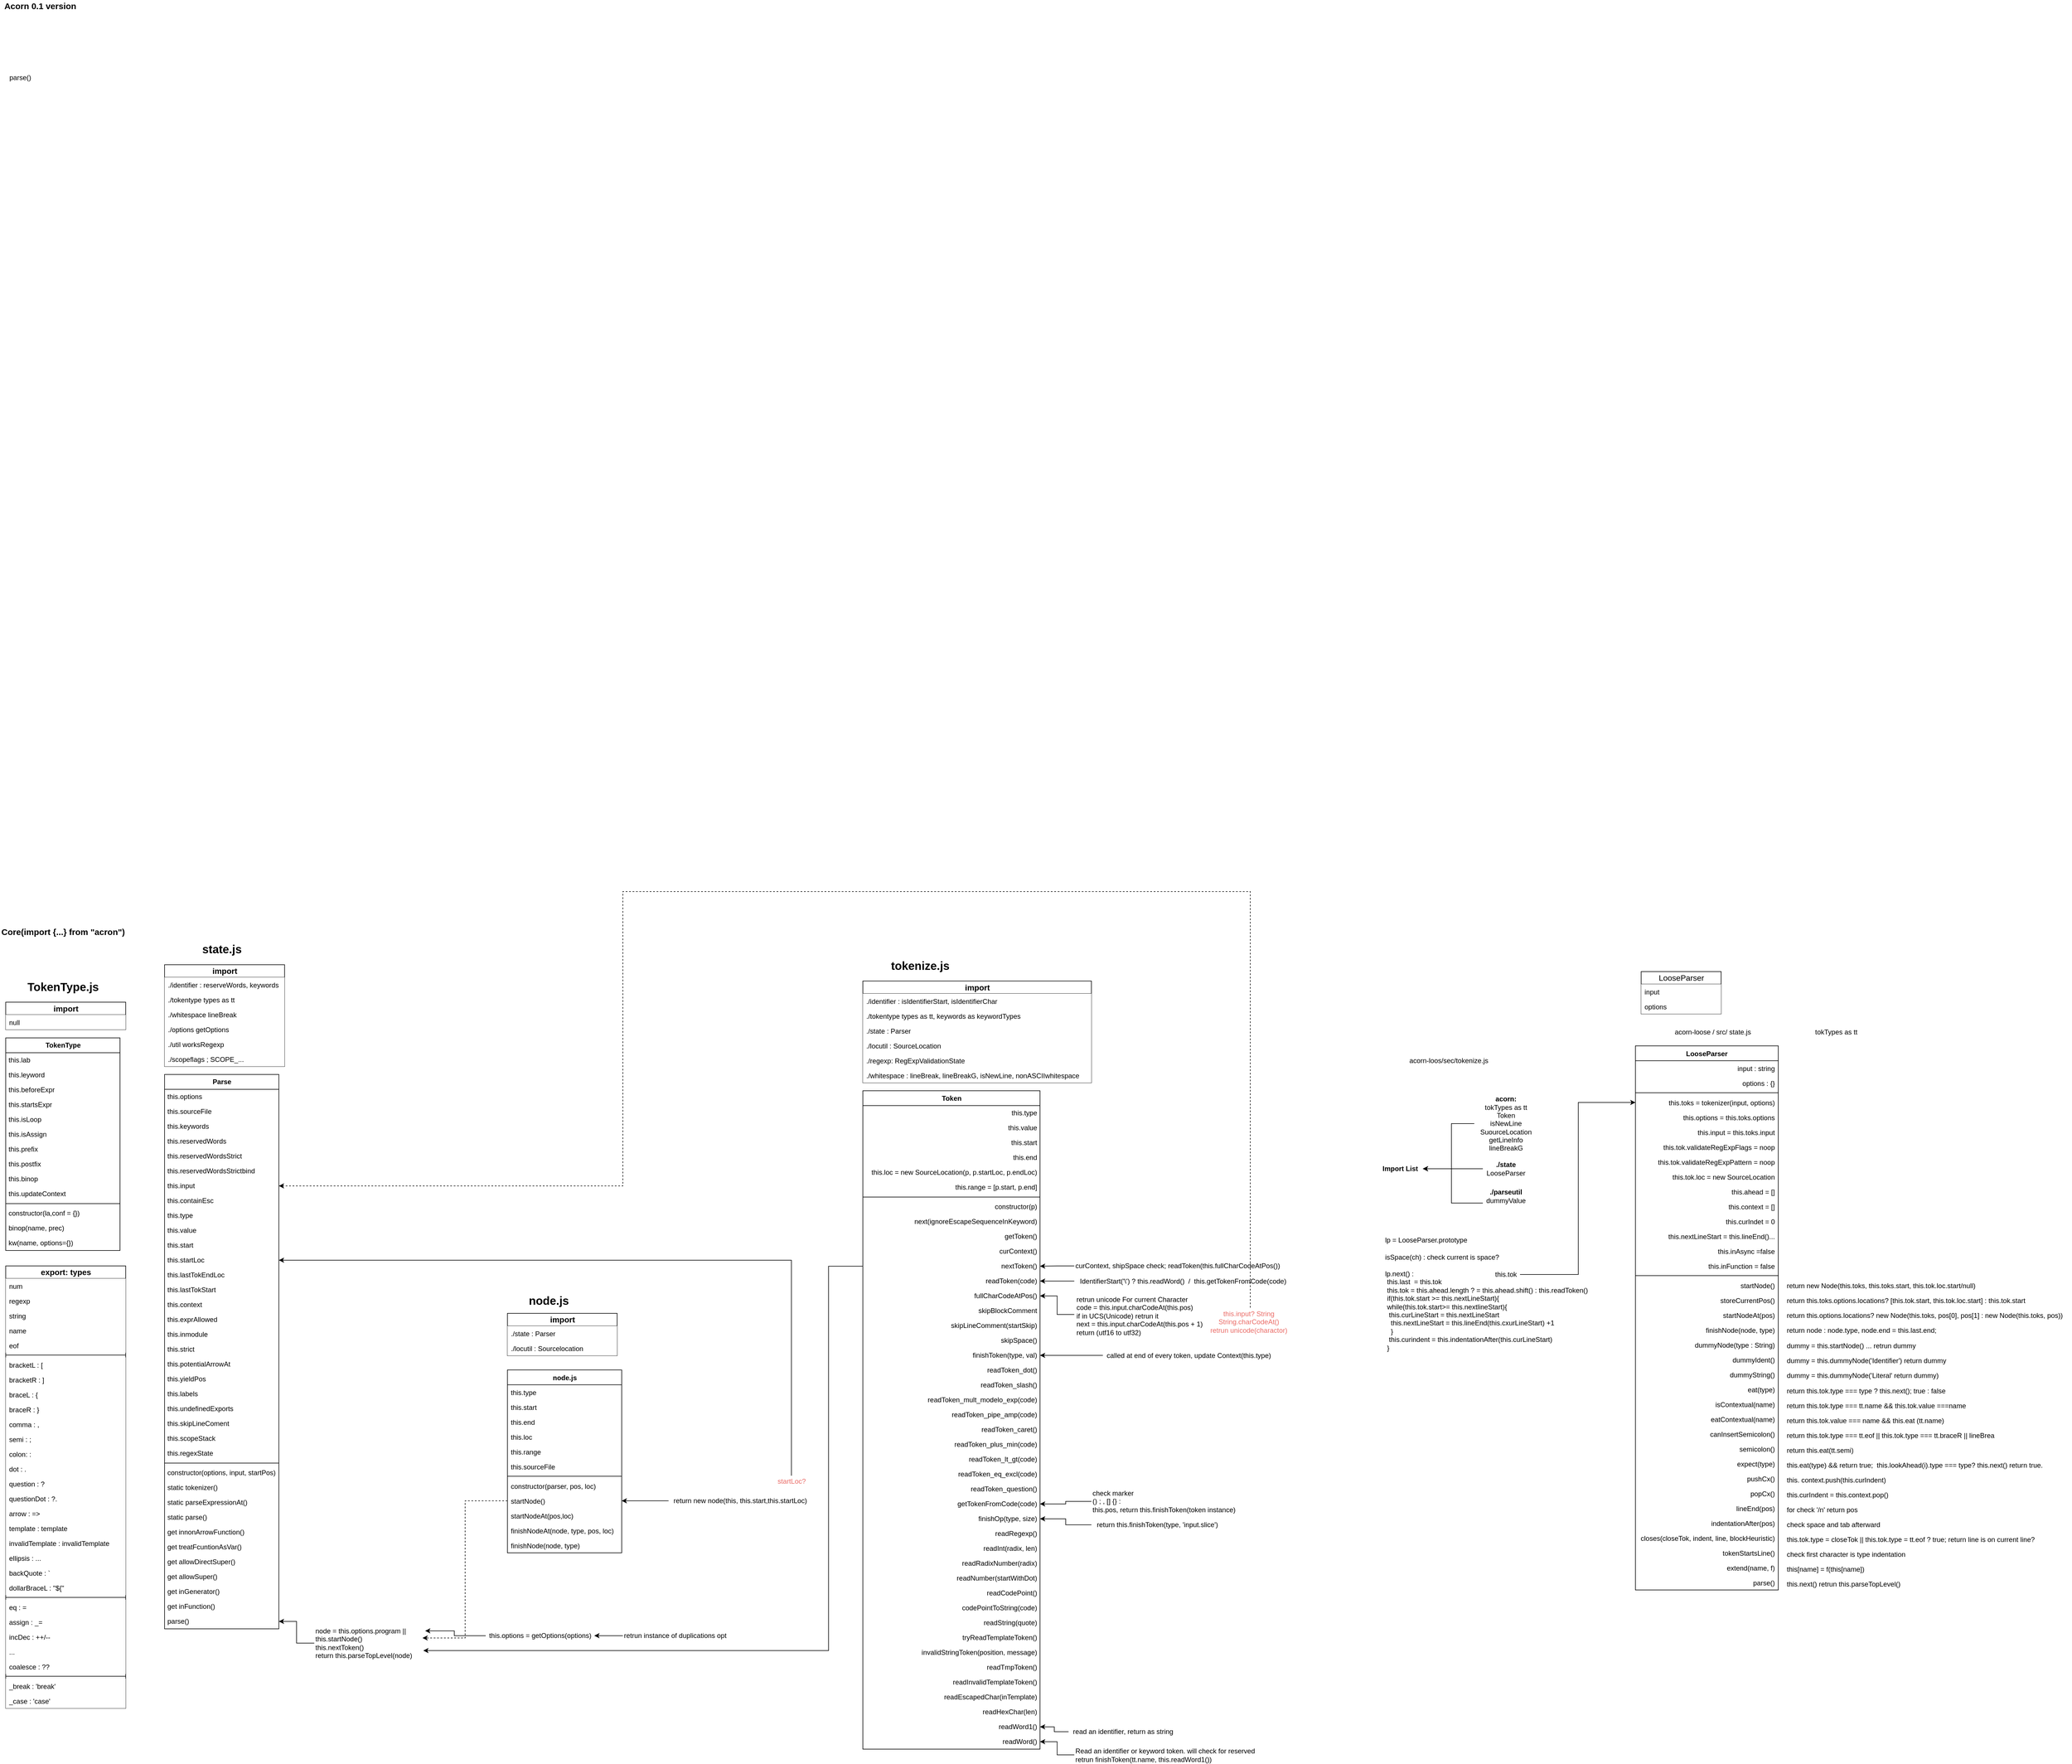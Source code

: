 <mxfile version="13.3.5" type="github">
  <diagram id="4qqjbFpk3uk04aFmDsoZ" name="Page-1">
    <mxGraphModel dx="486" dy="2685" grid="1" gridSize="10" guides="1" tooltips="1" connect="1" arrows="1" fold="1" page="1" pageScale="1" pageWidth="2336" pageHeight="1654" math="0" shadow="0">
      <root>
        <mxCell id="0" />
        <mxCell id="1" parent="0" />
        <mxCell id="1DxsJ42mGNABhOyPakPW-6" value="&lt;b&gt;import&lt;/b&gt;" style="swimlane;fontStyle=0;childLayout=stackLayout;horizontal=1;startSize=22;horizontalStack=0;resizeParent=1;resizeParentMax=0;resizeLast=0;collapsible=1;marginBottom=0;align=center;fontSize=14;rounded=0;html=1;fillColor=#ffffff;" parent="1" vertex="1">
          <mxGeometry x="368" y="128" width="210" height="178" as="geometry" />
        </mxCell>
        <mxCell id="1DxsJ42mGNABhOyPakPW-7" value="./identifier : reserveWords, keywords" style="text;strokeColor=none;fillColor=#ffffff;spacingLeft=4;spacingRight=4;overflow=hidden;rotatable=0;points=[[0,0.5],[1,0.5]];portConstraint=eastwest;fontSize=12;" parent="1DxsJ42mGNABhOyPakPW-6" vertex="1">
          <mxGeometry y="22" width="210" height="26" as="geometry" />
        </mxCell>
        <mxCell id="1DxsJ42mGNABhOyPakPW-8" value="./tokentype types as tt" style="text;strokeColor=none;fillColor=#ffffff;spacingLeft=4;spacingRight=4;overflow=hidden;rotatable=0;points=[[0,0.5],[1,0.5]];portConstraint=eastwest;fontSize=12;" parent="1DxsJ42mGNABhOyPakPW-6" vertex="1">
          <mxGeometry y="48" width="210" height="26" as="geometry" />
        </mxCell>
        <mxCell id="1DxsJ42mGNABhOyPakPW-9" value="./whitespace lineBreak" style="text;strokeColor=none;fillColor=#ffffff;spacingLeft=4;spacingRight=4;overflow=hidden;rotatable=0;points=[[0,0.5],[1,0.5]];portConstraint=eastwest;fontSize=12;" parent="1DxsJ42mGNABhOyPakPW-6" vertex="1">
          <mxGeometry y="74" width="210" height="26" as="geometry" />
        </mxCell>
        <mxCell id="1DxsJ42mGNABhOyPakPW-10" value="./options getOptions" style="text;strokeColor=none;fillColor=#ffffff;spacingLeft=4;spacingRight=4;overflow=hidden;rotatable=0;points=[[0,0.5],[1,0.5]];portConstraint=eastwest;fontSize=12;" parent="1DxsJ42mGNABhOyPakPW-6" vertex="1">
          <mxGeometry y="100" width="210" height="26" as="geometry" />
        </mxCell>
        <mxCell id="1DxsJ42mGNABhOyPakPW-11" value="./util worksRegexp" style="text;strokeColor=none;fillColor=#ffffff;spacingLeft=4;spacingRight=4;overflow=hidden;rotatable=0;points=[[0,0.5],[1,0.5]];portConstraint=eastwest;fontSize=12;" parent="1DxsJ42mGNABhOyPakPW-6" vertex="1">
          <mxGeometry y="126" width="210" height="26" as="geometry" />
        </mxCell>
        <mxCell id="1DxsJ42mGNABhOyPakPW-14" value="./scopeflags ; SCOPE_..." style="text;strokeColor=none;fillColor=#ffffff;spacingLeft=4;spacingRight=4;overflow=hidden;rotatable=0;points=[[0,0.5],[1,0.5]];portConstraint=eastwest;fontSize=12;" parent="1DxsJ42mGNABhOyPakPW-6" vertex="1">
          <mxGeometry y="152" width="210" height="26" as="geometry" />
        </mxCell>
        <mxCell id="QZDMvHGMlxYq4nrmo8u0-74" value="return new Node(this.toks, this.toks.start, this.tok.loc.start/null)" style="text;html=1;align=left;verticalAlign=middle;resizable=0;points=[];autosize=1;" parent="1" vertex="1">
          <mxGeometry x="3205" y="680" width="350" height="20" as="geometry" />
        </mxCell>
        <mxCell id="QZDMvHGMlxYq4nrmo8u0-76" value="return this.toks.options.locations? [this.tok.start, this.tok.loc.start] : this.tok.start" style="text;html=1;align=left;verticalAlign=middle;resizable=0;points=[];autosize=1;" parent="1" vertex="1">
          <mxGeometry x="3205" y="706" width="430" height="20" as="geometry" />
        </mxCell>
        <mxCell id="QZDMvHGMlxYq4nrmo8u0-78" value="return this.options.locations? new Node(this.toks, pos[0], pos[1] : new Node(this.toks, pos))" style="text;html=1;align=left;verticalAlign=middle;resizable=0;points=[];autosize=1;" parent="1" vertex="1">
          <mxGeometry x="3205" y="732" width="500" height="20" as="geometry" />
        </mxCell>
        <mxCell id="QZDMvHGMlxYq4nrmo8u0-80" value="return node : node.type, node.end = this.last.end;&amp;nbsp;" style="text;html=1;align=left;verticalAlign=middle;resizable=0;points=[];autosize=1;" parent="1" vertex="1">
          <mxGeometry x="3205" y="758" width="280" height="20" as="geometry" />
        </mxCell>
        <mxCell id="QZDMvHGMlxYq4nrmo8u0-81" value="dummy = this.startNode() ... retrun dummy&amp;nbsp;" style="text;html=1;align=left;verticalAlign=middle;resizable=0;points=[];autosize=1;" parent="1" vertex="1">
          <mxGeometry x="3205" y="785" width="240" height="20" as="geometry" />
        </mxCell>
        <mxCell id="QZDMvHGMlxYq4nrmo8u0-82" value="dummy = this.dummyNode(&#39;Identifier&#39;) return dummy" style="text;html=1;align=left;verticalAlign=middle;resizable=0;points=[];autosize=1;" parent="1" vertex="1">
          <mxGeometry x="3205" y="811" width="290" height="20" as="geometry" />
        </mxCell>
        <mxCell id="QZDMvHGMlxYq4nrmo8u0-83" value="dummy = this.dummyNode(&#39;Literal&#39; return dummy)" style="text;html=1;align=left;verticalAlign=middle;resizable=0;points=[];autosize=1;" parent="1" vertex="1">
          <mxGeometry x="3205" y="837" width="280" height="20" as="geometry" />
        </mxCell>
        <mxCell id="QZDMvHGMlxYq4nrmo8u0-84" value="return this.tok.type === type ? this.next(); true : false" style="text;html=1;align=left;verticalAlign=middle;resizable=0;points=[];autosize=1;" parent="1" vertex="1">
          <mxGeometry x="3205" y="864" width="290" height="20" as="geometry" />
        </mxCell>
        <mxCell id="QZDMvHGMlxYq4nrmo8u0-85" value="return this.tok.type === tt.name &amp;amp;&amp;amp; this.tok.value ===name" style="text;html=1;align=left;verticalAlign=middle;resizable=0;points=[];autosize=1;" parent="1" vertex="1">
          <mxGeometry x="3205" y="890" width="330" height="20" as="geometry" />
        </mxCell>
        <mxCell id="QZDMvHGMlxYq4nrmo8u0-86" value="tokTypes as tt" style="text;html=1;align=center;verticalAlign=middle;resizable=0;points=[];autosize=1;" parent="1" vertex="1">
          <mxGeometry x="3248" y="236" width="90" height="20" as="geometry" />
        </mxCell>
        <mxCell id="1DxsJ42mGNABhOyPakPW-26" value="Parse" style="swimlane;fontStyle=1;align=center;verticalAlign=middle;childLayout=stackLayout;horizontal=1;startSize=26;horizontalStack=0;resizeParent=1;resizeParentMax=0;resizeLast=0;collapsible=1;marginBottom=0;fillColor=none;gradientColor=none;fontSize=12;html=1;spacing=1;" parent="1" vertex="1">
          <mxGeometry x="368" y="320" width="200" height="970" as="geometry" />
        </mxCell>
        <mxCell id="1DxsJ42mGNABhOyPakPW-27" value="this.options" style="text;strokeColor=none;fillColor=none;align=left;verticalAlign=top;spacingLeft=4;spacingRight=4;overflow=hidden;rotatable=0;points=[[0,0.5],[1,0.5]];portConstraint=eastwest;spacing=1;" parent="1DxsJ42mGNABhOyPakPW-26" vertex="1">
          <mxGeometry y="26" width="200" height="26" as="geometry" />
        </mxCell>
        <mxCell id="z4fC7LmuJ2Jv04XwkDk1-5" value="this.sourceFile" style="text;strokeColor=none;fillColor=none;align=left;verticalAlign=top;spacingLeft=4;spacingRight=4;overflow=hidden;rotatable=0;points=[[0,0.5],[1,0.5]];portConstraint=eastwest;spacing=1;" parent="1DxsJ42mGNABhOyPakPW-26" vertex="1">
          <mxGeometry y="52" width="200" height="26" as="geometry" />
        </mxCell>
        <mxCell id="z4fC7LmuJ2Jv04XwkDk1-6" value="this.keywords" style="text;strokeColor=none;fillColor=none;align=left;verticalAlign=top;spacingLeft=4;spacingRight=4;overflow=hidden;rotatable=0;points=[[0,0.5],[1,0.5]];portConstraint=eastwest;spacing=1;" parent="1DxsJ42mGNABhOyPakPW-26" vertex="1">
          <mxGeometry y="78" width="200" height="26" as="geometry" />
        </mxCell>
        <mxCell id="z4fC7LmuJ2Jv04XwkDk1-7" value="this.reservedWords" style="text;strokeColor=none;fillColor=none;align=left;verticalAlign=top;spacingLeft=4;spacingRight=4;overflow=hidden;rotatable=0;points=[[0,0.5],[1,0.5]];portConstraint=eastwest;spacing=1;" parent="1DxsJ42mGNABhOyPakPW-26" vertex="1">
          <mxGeometry y="104" width="200" height="26" as="geometry" />
        </mxCell>
        <mxCell id="z4fC7LmuJ2Jv04XwkDk1-8" value="this.reservedWordsStrict" style="text;strokeColor=none;fillColor=none;align=left;verticalAlign=top;spacingLeft=4;spacingRight=4;overflow=hidden;rotatable=0;points=[[0,0.5],[1,0.5]];portConstraint=eastwest;spacing=1;" parent="1DxsJ42mGNABhOyPakPW-26" vertex="1">
          <mxGeometry y="130" width="200" height="26" as="geometry" />
        </mxCell>
        <mxCell id="z4fC7LmuJ2Jv04XwkDk1-9" value="this.reservedWordsStrictbind" style="text;strokeColor=none;fillColor=none;align=left;verticalAlign=top;spacingLeft=4;spacingRight=4;overflow=hidden;rotatable=0;points=[[0,0.5],[1,0.5]];portConstraint=eastwest;spacing=1;" parent="1DxsJ42mGNABhOyPakPW-26" vertex="1">
          <mxGeometry y="156" width="200" height="26" as="geometry" />
        </mxCell>
        <mxCell id="z4fC7LmuJ2Jv04XwkDk1-10" value="this.input" style="text;strokeColor=none;fillColor=none;align=left;verticalAlign=top;spacingLeft=4;spacingRight=4;overflow=hidden;rotatable=0;points=[[0,0.5],[1,0.5]];portConstraint=eastwest;spacing=1;" parent="1DxsJ42mGNABhOyPakPW-26" vertex="1">
          <mxGeometry y="182" width="200" height="26" as="geometry" />
        </mxCell>
        <mxCell id="z4fC7LmuJ2Jv04XwkDk1-11" value="this.containEsc" style="text;strokeColor=none;fillColor=none;align=left;verticalAlign=top;spacingLeft=4;spacingRight=4;overflow=hidden;rotatable=0;points=[[0,0.5],[1,0.5]];portConstraint=eastwest;spacing=1;" parent="1DxsJ42mGNABhOyPakPW-26" vertex="1">
          <mxGeometry y="208" width="200" height="26" as="geometry" />
        </mxCell>
        <mxCell id="z4fC7LmuJ2Jv04XwkDk1-12" value="this.type" style="text;strokeColor=none;fillColor=none;align=left;verticalAlign=top;spacingLeft=4;spacingRight=4;overflow=hidden;rotatable=0;points=[[0,0.5],[1,0.5]];portConstraint=eastwest;spacing=1;" parent="1DxsJ42mGNABhOyPakPW-26" vertex="1">
          <mxGeometry y="234" width="200" height="26" as="geometry" />
        </mxCell>
        <mxCell id="z4fC7LmuJ2Jv04XwkDk1-13" value="this.value" style="text;strokeColor=none;fillColor=none;align=left;verticalAlign=top;spacingLeft=4;spacingRight=4;overflow=hidden;rotatable=0;points=[[0,0.5],[1,0.5]];portConstraint=eastwest;spacing=1;" parent="1DxsJ42mGNABhOyPakPW-26" vertex="1">
          <mxGeometry y="260" width="200" height="26" as="geometry" />
        </mxCell>
        <mxCell id="z4fC7LmuJ2Jv04XwkDk1-14" value="this.start" style="text;strokeColor=none;fillColor=none;align=left;verticalAlign=top;spacingLeft=4;spacingRight=4;overflow=hidden;rotatable=0;points=[[0,0.5],[1,0.5]];portConstraint=eastwest;spacing=1;" parent="1DxsJ42mGNABhOyPakPW-26" vertex="1">
          <mxGeometry y="286" width="200" height="26" as="geometry" />
        </mxCell>
        <mxCell id="z4fC7LmuJ2Jv04XwkDk1-15" value="this.startLoc" style="text;strokeColor=none;fillColor=none;align=left;verticalAlign=top;spacingLeft=4;spacingRight=4;overflow=hidden;rotatable=0;points=[[0,0.5],[1,0.5]];portConstraint=eastwest;spacing=1;" parent="1DxsJ42mGNABhOyPakPW-26" vertex="1">
          <mxGeometry y="312" width="200" height="26" as="geometry" />
        </mxCell>
        <mxCell id="z4fC7LmuJ2Jv04XwkDk1-16" value="this.lastTokEndLoc" style="text;strokeColor=none;fillColor=none;align=left;verticalAlign=top;spacingLeft=4;spacingRight=4;overflow=hidden;rotatable=0;points=[[0,0.5],[1,0.5]];portConstraint=eastwest;spacing=1;" parent="1DxsJ42mGNABhOyPakPW-26" vertex="1">
          <mxGeometry y="338" width="200" height="26" as="geometry" />
        </mxCell>
        <mxCell id="z4fC7LmuJ2Jv04XwkDk1-17" value="this.lastTokStart" style="text;strokeColor=none;fillColor=none;align=left;verticalAlign=top;spacingLeft=4;spacingRight=4;overflow=hidden;rotatable=0;points=[[0,0.5],[1,0.5]];portConstraint=eastwest;spacing=1;" parent="1DxsJ42mGNABhOyPakPW-26" vertex="1">
          <mxGeometry y="364" width="200" height="26" as="geometry" />
        </mxCell>
        <mxCell id="z4fC7LmuJ2Jv04XwkDk1-18" value="this.context" style="text;strokeColor=none;fillColor=none;align=left;verticalAlign=top;spacingLeft=4;spacingRight=4;overflow=hidden;rotatable=0;points=[[0,0.5],[1,0.5]];portConstraint=eastwest;spacing=1;" parent="1DxsJ42mGNABhOyPakPW-26" vertex="1">
          <mxGeometry y="390" width="200" height="26" as="geometry" />
        </mxCell>
        <mxCell id="z4fC7LmuJ2Jv04XwkDk1-19" value="this.exprAllowed" style="text;strokeColor=none;fillColor=none;align=left;verticalAlign=top;spacingLeft=4;spacingRight=4;overflow=hidden;rotatable=0;points=[[0,0.5],[1,0.5]];portConstraint=eastwest;spacing=1;" parent="1DxsJ42mGNABhOyPakPW-26" vertex="1">
          <mxGeometry y="416" width="200" height="26" as="geometry" />
        </mxCell>
        <mxCell id="z4fC7LmuJ2Jv04XwkDk1-20" value="this.inmodule" style="text;strokeColor=none;fillColor=none;align=left;verticalAlign=top;spacingLeft=4;spacingRight=4;overflow=hidden;rotatable=0;points=[[0,0.5],[1,0.5]];portConstraint=eastwest;spacing=1;" parent="1DxsJ42mGNABhOyPakPW-26" vertex="1">
          <mxGeometry y="442" width="200" height="26" as="geometry" />
        </mxCell>
        <mxCell id="z4fC7LmuJ2Jv04XwkDk1-21" value="this.strict" style="text;strokeColor=none;fillColor=none;align=left;verticalAlign=top;spacingLeft=4;spacingRight=4;overflow=hidden;rotatable=0;points=[[0,0.5],[1,0.5]];portConstraint=eastwest;spacing=1;" parent="1DxsJ42mGNABhOyPakPW-26" vertex="1">
          <mxGeometry y="468" width="200" height="26" as="geometry" />
        </mxCell>
        <mxCell id="z4fC7LmuJ2Jv04XwkDk1-22" value="this.potentialArrowAt" style="text;strokeColor=none;fillColor=none;align=left;verticalAlign=top;spacingLeft=4;spacingRight=4;overflow=hidden;rotatable=0;points=[[0,0.5],[1,0.5]];portConstraint=eastwest;spacing=1;" parent="1DxsJ42mGNABhOyPakPW-26" vertex="1">
          <mxGeometry y="494" width="200" height="26" as="geometry" />
        </mxCell>
        <mxCell id="z4fC7LmuJ2Jv04XwkDk1-23" value="this.yieldPos" style="text;strokeColor=none;fillColor=none;align=left;verticalAlign=top;spacingLeft=4;spacingRight=4;overflow=hidden;rotatable=0;points=[[0,0.5],[1,0.5]];portConstraint=eastwest;spacing=1;" parent="1DxsJ42mGNABhOyPakPW-26" vertex="1">
          <mxGeometry y="520" width="200" height="26" as="geometry" />
        </mxCell>
        <mxCell id="z4fC7LmuJ2Jv04XwkDk1-24" value="this.labels" style="text;strokeColor=none;fillColor=none;align=left;verticalAlign=top;spacingLeft=4;spacingRight=4;overflow=hidden;rotatable=0;points=[[0,0.5],[1,0.5]];portConstraint=eastwest;spacing=1;" parent="1DxsJ42mGNABhOyPakPW-26" vertex="1">
          <mxGeometry y="546" width="200" height="26" as="geometry" />
        </mxCell>
        <mxCell id="z4fC7LmuJ2Jv04XwkDk1-25" value="this.undefinedExports" style="text;strokeColor=none;fillColor=none;align=left;verticalAlign=top;spacingLeft=4;spacingRight=4;overflow=hidden;rotatable=0;points=[[0,0.5],[1,0.5]];portConstraint=eastwest;spacing=1;" parent="1DxsJ42mGNABhOyPakPW-26" vertex="1">
          <mxGeometry y="572" width="200" height="26" as="geometry" />
        </mxCell>
        <mxCell id="z4fC7LmuJ2Jv04XwkDk1-26" value="this.skipLineComent" style="text;strokeColor=none;fillColor=none;align=left;verticalAlign=top;spacingLeft=4;spacingRight=4;overflow=hidden;rotatable=0;points=[[0,0.5],[1,0.5]];portConstraint=eastwest;spacing=1;" parent="1DxsJ42mGNABhOyPakPW-26" vertex="1">
          <mxGeometry y="598" width="200" height="26" as="geometry" />
        </mxCell>
        <mxCell id="z4fC7LmuJ2Jv04XwkDk1-27" value="this.scopeStack" style="text;strokeColor=none;fillColor=none;align=left;verticalAlign=top;spacingLeft=4;spacingRight=4;overflow=hidden;rotatable=0;points=[[0,0.5],[1,0.5]];portConstraint=eastwest;spacing=1;" parent="1DxsJ42mGNABhOyPakPW-26" vertex="1">
          <mxGeometry y="624" width="200" height="26" as="geometry" />
        </mxCell>
        <mxCell id="z4fC7LmuJ2Jv04XwkDk1-28" value="this.regexState" style="text;strokeColor=none;fillColor=none;align=left;verticalAlign=top;spacingLeft=4;spacingRight=4;overflow=hidden;rotatable=0;points=[[0,0.5],[1,0.5]];portConstraint=eastwest;spacing=1;" parent="1DxsJ42mGNABhOyPakPW-26" vertex="1">
          <mxGeometry y="650" width="200" height="26" as="geometry" />
        </mxCell>
        <mxCell id="1DxsJ42mGNABhOyPakPW-28" value="" style="line;strokeWidth=1;fillColor=none;align=left;verticalAlign=middle;spacingTop=-1;spacingLeft=3;spacingRight=3;rotatable=0;labelPosition=right;points=[];portConstraint=eastwest;spacing=1;" parent="1DxsJ42mGNABhOyPakPW-26" vertex="1">
          <mxGeometry y="676" width="200" height="8" as="geometry" />
        </mxCell>
        <mxCell id="1DxsJ42mGNABhOyPakPW-29" value="constructor(options, input, startPos)" style="text;strokeColor=none;fillColor=none;align=left;verticalAlign=top;spacingLeft=4;spacingRight=4;overflow=hidden;rotatable=0;points=[[0,0.5],[1,0.5]];portConstraint=eastwest;spacing=1;" parent="1DxsJ42mGNABhOyPakPW-26" vertex="1">
          <mxGeometry y="684" width="200" height="26" as="geometry" />
        </mxCell>
        <mxCell id="1DxsJ42mGNABhOyPakPW-39" value="static tokenizer()" style="text;strokeColor=none;fillColor=none;align=left;verticalAlign=top;spacingLeft=4;spacingRight=4;overflow=hidden;rotatable=0;points=[[0,0.5],[1,0.5]];portConstraint=eastwest;spacing=1;" parent="1DxsJ42mGNABhOyPakPW-26" vertex="1">
          <mxGeometry y="710" width="200" height="26" as="geometry" />
        </mxCell>
        <mxCell id="1DxsJ42mGNABhOyPakPW-38" value="static parseExpressionAt()" style="text;strokeColor=none;fillColor=none;align=left;verticalAlign=top;spacingLeft=4;spacingRight=4;overflow=hidden;rotatable=0;points=[[0,0.5],[1,0.5]];portConstraint=eastwest;spacing=1;" parent="1DxsJ42mGNABhOyPakPW-26" vertex="1">
          <mxGeometry y="736" width="200" height="26" as="geometry" />
        </mxCell>
        <mxCell id="1DxsJ42mGNABhOyPakPW-37" value="static parse()" style="text;strokeColor=none;fillColor=none;align=left;verticalAlign=top;spacingLeft=4;spacingRight=4;overflow=hidden;rotatable=0;points=[[0,0.5],[1,0.5]];portConstraint=eastwest;spacing=1;" parent="1DxsJ42mGNABhOyPakPW-26" vertex="1">
          <mxGeometry y="762" width="200" height="26" as="geometry" />
        </mxCell>
        <mxCell id="1DxsJ42mGNABhOyPakPW-36" value="get innonArrowFunction()" style="text;strokeColor=none;fillColor=none;align=left;verticalAlign=top;spacingLeft=4;spacingRight=4;overflow=hidden;rotatable=0;points=[[0,0.5],[1,0.5]];portConstraint=eastwest;spacing=1;" parent="1DxsJ42mGNABhOyPakPW-26" vertex="1">
          <mxGeometry y="788" width="200" height="26" as="geometry" />
        </mxCell>
        <mxCell id="1DxsJ42mGNABhOyPakPW-35" value="get treatFcuntionAsVar()" style="text;strokeColor=none;fillColor=none;align=left;verticalAlign=top;spacingLeft=4;spacingRight=4;overflow=hidden;rotatable=0;points=[[0,0.5],[1,0.5]];portConstraint=eastwest;spacing=1;" parent="1DxsJ42mGNABhOyPakPW-26" vertex="1">
          <mxGeometry y="814" width="200" height="26" as="geometry" />
        </mxCell>
        <mxCell id="1DxsJ42mGNABhOyPakPW-34" value="get allowDirectSuper()" style="text;strokeColor=none;fillColor=none;align=left;verticalAlign=top;spacingLeft=4;spacingRight=4;overflow=hidden;rotatable=0;points=[[0,0.5],[1,0.5]];portConstraint=eastwest;spacing=1;" parent="1DxsJ42mGNABhOyPakPW-26" vertex="1">
          <mxGeometry y="840" width="200" height="26" as="geometry" />
        </mxCell>
        <mxCell id="1DxsJ42mGNABhOyPakPW-33" value="get allowSuper()" style="text;strokeColor=none;fillColor=none;align=left;verticalAlign=top;spacingLeft=4;spacingRight=4;overflow=hidden;rotatable=0;points=[[0,0.5],[1,0.5]];portConstraint=eastwest;spacing=1;" parent="1DxsJ42mGNABhOyPakPW-26" vertex="1">
          <mxGeometry y="866" width="200" height="26" as="geometry" />
        </mxCell>
        <mxCell id="1DxsJ42mGNABhOyPakPW-32" value="get inGenerator()" style="text;strokeColor=none;fillColor=none;align=left;verticalAlign=top;spacingLeft=4;spacingRight=4;overflow=hidden;rotatable=0;points=[[0,0.5],[1,0.5]];portConstraint=eastwest;spacing=1;" parent="1DxsJ42mGNABhOyPakPW-26" vertex="1">
          <mxGeometry y="892" width="200" height="26" as="geometry" />
        </mxCell>
        <mxCell id="1DxsJ42mGNABhOyPakPW-31" value="get inFunction()" style="text;strokeColor=none;fillColor=none;align=left;verticalAlign=top;spacingLeft=4;spacingRight=4;overflow=hidden;rotatable=0;points=[[0,0.5],[1,0.5]];portConstraint=eastwest;spacing=1;" parent="1DxsJ42mGNABhOyPakPW-26" vertex="1">
          <mxGeometry y="918" width="200" height="26" as="geometry" />
        </mxCell>
        <mxCell id="1DxsJ42mGNABhOyPakPW-30" value="parse()" style="text;strokeColor=none;fillColor=none;align=left;verticalAlign=top;spacingLeft=4;spacingRight=4;overflow=hidden;rotatable=0;points=[[0,0.5],[1,0.5]];portConstraint=eastwest;spacing=1;" parent="1DxsJ42mGNABhOyPakPW-26" vertex="1">
          <mxGeometry y="944" width="200" height="26" as="geometry" />
        </mxCell>
        <mxCell id="QZDMvHGMlxYq4nrmo8u0-87" value="return this.tok.value === name &amp;amp;&amp;amp; this.eat (tt.name)" style="text;html=1;align=left;verticalAlign=middle;resizable=0;points=[];autosize=1;" parent="1" vertex="1">
          <mxGeometry x="3205" y="916" width="290" height="20" as="geometry" />
        </mxCell>
        <mxCell id="QZDMvHGMlxYq4nrmo8u0-88" value="return this.tok.type === tt.eof || this.tok.type === tt.braceR || lineBrea" style="text;html=1;align=left;verticalAlign=middle;resizable=0;points=[];autosize=1;" parent="1" vertex="1">
          <mxGeometry x="3205" y="942" width="380" height="20" as="geometry" />
        </mxCell>
        <mxCell id="z4fC7LmuJ2Jv04XwkDk1-54" value="Token" style="swimlane;fontStyle=1;align=center;verticalAlign=middle;childLayout=stackLayout;horizontal=1;startSize=26;horizontalStack=0;resizeParent=1;resizeParentMax=0;resizeLast=0;collapsible=1;marginBottom=0;fillColor=none;gradientColor=none;fontSize=12;html=1;spacing=1;" parent="1" vertex="1">
          <mxGeometry x="1590" y="348.5" width="310" height="1152" as="geometry" />
        </mxCell>
        <mxCell id="z4fC7LmuJ2Jv04XwkDk1-55" value="this.type" style="text;strokeColor=none;fillColor=none;align=right;verticalAlign=top;spacingLeft=4;spacingRight=4;overflow=hidden;rotatable=0;points=[[0,0.5],[1,0.5]];portConstraint=eastwest;spacing=1;" parent="z4fC7LmuJ2Jv04XwkDk1-54" vertex="1">
          <mxGeometry y="26" width="310" height="26" as="geometry" />
        </mxCell>
        <mxCell id="z4fC7LmuJ2Jv04XwkDk1-56" value="this.value" style="text;strokeColor=none;fillColor=none;align=right;verticalAlign=top;spacingLeft=4;spacingRight=4;overflow=hidden;rotatable=0;points=[[0,0.5],[1,0.5]];portConstraint=eastwest;spacing=1;" parent="z4fC7LmuJ2Jv04XwkDk1-54" vertex="1">
          <mxGeometry y="52" width="310" height="26" as="geometry" />
        </mxCell>
        <mxCell id="z4fC7LmuJ2Jv04XwkDk1-57" value="this.start" style="text;strokeColor=none;fillColor=none;align=right;verticalAlign=top;spacingLeft=4;spacingRight=4;overflow=hidden;rotatable=0;points=[[0,0.5],[1,0.5]];portConstraint=eastwest;spacing=1;" parent="z4fC7LmuJ2Jv04XwkDk1-54" vertex="1">
          <mxGeometry y="78" width="310" height="26" as="geometry" />
        </mxCell>
        <mxCell id="z4fC7LmuJ2Jv04XwkDk1-58" value="this.end" style="text;strokeColor=none;fillColor=none;align=right;verticalAlign=top;spacingLeft=4;spacingRight=4;overflow=hidden;rotatable=0;points=[[0,0.5],[1,0.5]];portConstraint=eastwest;spacing=1;" parent="z4fC7LmuJ2Jv04XwkDk1-54" vertex="1">
          <mxGeometry y="104" width="310" height="26" as="geometry" />
        </mxCell>
        <mxCell id="z4fC7LmuJ2Jv04XwkDk1-59" value="this.loc = new SourceLocation(p, p.startLoc, p.endLoc)" style="text;strokeColor=none;fillColor=none;align=right;verticalAlign=top;spacingLeft=4;spacingRight=4;overflow=hidden;rotatable=0;points=[[0,0.5],[1,0.5]];portConstraint=eastwest;spacing=1;" parent="z4fC7LmuJ2Jv04XwkDk1-54" vertex="1">
          <mxGeometry y="130" width="310" height="26" as="geometry" />
        </mxCell>
        <mxCell id="z4fC7LmuJ2Jv04XwkDk1-60" value="this.range = [p.start, p.end]" style="text;strokeColor=none;fillColor=none;align=right;verticalAlign=top;spacingLeft=4;spacingRight=4;overflow=hidden;rotatable=0;points=[[0,0.5],[1,0.5]];portConstraint=eastwest;spacing=1;" parent="z4fC7LmuJ2Jv04XwkDk1-54" vertex="1">
          <mxGeometry y="156" width="310" height="26" as="geometry" />
        </mxCell>
        <mxCell id="z4fC7LmuJ2Jv04XwkDk1-80" value="" style="line;strokeWidth=1;fillColor=none;align=right;verticalAlign=middle;spacingTop=-1;spacingLeft=3;spacingRight=3;rotatable=0;labelPosition=right;points=[];portConstraint=eastwest;spacing=1;" parent="z4fC7LmuJ2Jv04XwkDk1-54" vertex="1">
          <mxGeometry y="182" width="310" height="8" as="geometry" />
        </mxCell>
        <mxCell id="z4fC7LmuJ2Jv04XwkDk1-81" value="constructor(p)" style="text;strokeColor=none;fillColor=none;align=right;verticalAlign=top;spacingLeft=4;spacingRight=4;overflow=hidden;rotatable=0;points=[[0,0.5],[1,0.5]];portConstraint=eastwest;spacing=1;" parent="z4fC7LmuJ2Jv04XwkDk1-54" vertex="1">
          <mxGeometry y="190" width="310" height="26" as="geometry" />
        </mxCell>
        <mxCell id="z4fC7LmuJ2Jv04XwkDk1-82" value="next(ignoreEscapeSequenceInKeyword)" style="text;strokeColor=none;fillColor=none;align=right;verticalAlign=top;spacingLeft=4;spacingRight=4;overflow=hidden;rotatable=0;points=[[0,0.5],[1,0.5]];portConstraint=eastwest;spacing=1;" parent="z4fC7LmuJ2Jv04XwkDk1-54" vertex="1">
          <mxGeometry y="216" width="310" height="26" as="geometry" />
        </mxCell>
        <mxCell id="z4fC7LmuJ2Jv04XwkDk1-83" value="getToken()" style="text;strokeColor=none;fillColor=none;align=right;verticalAlign=top;spacingLeft=4;spacingRight=4;overflow=hidden;rotatable=0;points=[[0,0.5],[1,0.5]];portConstraint=eastwest;spacing=1;" parent="z4fC7LmuJ2Jv04XwkDk1-54" vertex="1">
          <mxGeometry y="242" width="310" height="26" as="geometry" />
        </mxCell>
        <mxCell id="z4fC7LmuJ2Jv04XwkDk1-84" value="curContext()" style="text;strokeColor=none;fillColor=none;align=right;verticalAlign=top;spacingLeft=4;spacingRight=4;overflow=hidden;rotatable=0;points=[[0,0.5],[1,0.5]];portConstraint=eastwest;spacing=1;" parent="z4fC7LmuJ2Jv04XwkDk1-54" vertex="1">
          <mxGeometry y="268" width="310" height="26" as="geometry" />
        </mxCell>
        <mxCell id="z4fC7LmuJ2Jv04XwkDk1-85" value="nextToken()" style="text;strokeColor=none;fillColor=none;align=right;verticalAlign=top;spacingLeft=4;spacingRight=4;overflow=hidden;rotatable=0;points=[[0,0.5],[1,0.5]];portConstraint=eastwest;spacing=1;" parent="z4fC7LmuJ2Jv04XwkDk1-54" vertex="1">
          <mxGeometry y="294" width="310" height="26" as="geometry" />
        </mxCell>
        <mxCell id="z4fC7LmuJ2Jv04XwkDk1-86" value="readToken(code)" style="text;strokeColor=none;fillColor=none;align=right;verticalAlign=top;spacingLeft=4;spacingRight=4;overflow=hidden;rotatable=0;points=[[0,0.5],[1,0.5]];portConstraint=eastwest;spacing=1;" parent="z4fC7LmuJ2Jv04XwkDk1-54" vertex="1">
          <mxGeometry y="320" width="310" height="26" as="geometry" />
        </mxCell>
        <mxCell id="z4fC7LmuJ2Jv04XwkDk1-87" value="fullCharCodeAtPos()" style="text;strokeColor=none;fillColor=none;align=right;verticalAlign=top;spacingLeft=4;spacingRight=4;overflow=hidden;rotatable=0;points=[[0,0.5],[1,0.5]];portConstraint=eastwest;spacing=1;" parent="z4fC7LmuJ2Jv04XwkDk1-54" vertex="1">
          <mxGeometry y="346" width="310" height="26" as="geometry" />
        </mxCell>
        <mxCell id="z4fC7LmuJ2Jv04XwkDk1-88" value="skipBlockComment" style="text;strokeColor=none;fillColor=none;align=right;verticalAlign=top;spacingLeft=4;spacingRight=4;overflow=hidden;rotatable=0;points=[[0,0.5],[1,0.5]];portConstraint=eastwest;spacing=1;" parent="z4fC7LmuJ2Jv04XwkDk1-54" vertex="1">
          <mxGeometry y="372" width="310" height="26" as="geometry" />
        </mxCell>
        <mxCell id="z4fC7LmuJ2Jv04XwkDk1-89" value="skipLineComment(startSkip)" style="text;strokeColor=none;fillColor=none;align=right;verticalAlign=top;spacingLeft=4;spacingRight=4;overflow=hidden;rotatable=0;points=[[0,0.5],[1,0.5]];portConstraint=eastwest;spacing=1;" parent="z4fC7LmuJ2Jv04XwkDk1-54" vertex="1">
          <mxGeometry y="398" width="310" height="26" as="geometry" />
        </mxCell>
        <mxCell id="z4fC7LmuJ2Jv04XwkDk1-90" value="skipSpace()" style="text;strokeColor=none;fillColor=none;align=right;verticalAlign=top;spacingLeft=4;spacingRight=4;overflow=hidden;rotatable=0;points=[[0,0.5],[1,0.5]];portConstraint=eastwest;spacing=1;" parent="z4fC7LmuJ2Jv04XwkDk1-54" vertex="1">
          <mxGeometry y="424" width="310" height="26" as="geometry" />
        </mxCell>
        <mxCell id="z4fC7LmuJ2Jv04XwkDk1-91" value="finishToken(type, val)" style="text;strokeColor=none;fillColor=none;align=right;verticalAlign=top;spacingLeft=4;spacingRight=4;overflow=hidden;rotatable=0;points=[[0,0.5],[1,0.5]];portConstraint=eastwest;spacing=1;" parent="z4fC7LmuJ2Jv04XwkDk1-54" vertex="1">
          <mxGeometry y="450" width="310" height="26" as="geometry" />
        </mxCell>
        <mxCell id="z4fC7LmuJ2Jv04XwkDk1-92" value="readToken_dot()" style="text;strokeColor=none;fillColor=none;align=right;verticalAlign=top;spacingLeft=4;spacingRight=4;overflow=hidden;rotatable=0;points=[[0,0.5],[1,0.5]];portConstraint=eastwest;spacing=1;" parent="z4fC7LmuJ2Jv04XwkDk1-54" vertex="1">
          <mxGeometry y="476" width="310" height="26" as="geometry" />
        </mxCell>
        <mxCell id="z4fC7LmuJ2Jv04XwkDk1-93" value="readToken_slash()" style="text;strokeColor=none;fillColor=none;align=right;verticalAlign=top;spacingLeft=4;spacingRight=4;overflow=hidden;rotatable=0;points=[[0,0.5],[1,0.5]];portConstraint=eastwest;spacing=1;" parent="z4fC7LmuJ2Jv04XwkDk1-54" vertex="1">
          <mxGeometry y="502" width="310" height="26" as="geometry" />
        </mxCell>
        <mxCell id="z4fC7LmuJ2Jv04XwkDk1-94" value="readToken_mult_modelo_exp(code)" style="text;strokeColor=none;fillColor=none;align=right;verticalAlign=top;spacingLeft=4;spacingRight=4;overflow=hidden;rotatable=0;points=[[0,0.5],[1,0.5]];portConstraint=eastwest;spacing=1;" parent="z4fC7LmuJ2Jv04XwkDk1-54" vertex="1">
          <mxGeometry y="528" width="310" height="26" as="geometry" />
        </mxCell>
        <mxCell id="z4fC7LmuJ2Jv04XwkDk1-95" value="readToken_pipe_amp(code)" style="text;strokeColor=none;fillColor=none;align=right;verticalAlign=top;spacingLeft=4;spacingRight=4;overflow=hidden;rotatable=0;points=[[0,0.5],[1,0.5]];portConstraint=eastwest;spacing=1;" parent="z4fC7LmuJ2Jv04XwkDk1-54" vertex="1">
          <mxGeometry y="554" width="310" height="26" as="geometry" />
        </mxCell>
        <mxCell id="z4fC7LmuJ2Jv04XwkDk1-96" value="readToken_caret()" style="text;strokeColor=none;fillColor=none;align=right;verticalAlign=top;spacingLeft=4;spacingRight=4;overflow=hidden;rotatable=0;points=[[0,0.5],[1,0.5]];portConstraint=eastwest;spacing=1;" parent="z4fC7LmuJ2Jv04XwkDk1-54" vertex="1">
          <mxGeometry y="580" width="310" height="26" as="geometry" />
        </mxCell>
        <mxCell id="z4fC7LmuJ2Jv04XwkDk1-97" value="readToken_plus_min(code)" style="text;strokeColor=none;fillColor=none;align=right;verticalAlign=top;spacingLeft=4;spacingRight=4;overflow=hidden;rotatable=0;points=[[0,0.5],[1,0.5]];portConstraint=eastwest;spacing=1;" parent="z4fC7LmuJ2Jv04XwkDk1-54" vertex="1">
          <mxGeometry y="606" width="310" height="26" as="geometry" />
        </mxCell>
        <mxCell id="z4fC7LmuJ2Jv04XwkDk1-98" value="readToken_lt_gt(code)" style="text;strokeColor=none;fillColor=none;align=right;verticalAlign=top;spacingLeft=4;spacingRight=4;overflow=hidden;rotatable=0;points=[[0,0.5],[1,0.5]];portConstraint=eastwest;spacing=1;" parent="z4fC7LmuJ2Jv04XwkDk1-54" vertex="1">
          <mxGeometry y="632" width="310" height="26" as="geometry" />
        </mxCell>
        <mxCell id="z4fC7LmuJ2Jv04XwkDk1-99" value="readToken_eq_excl(code)" style="text;strokeColor=none;fillColor=none;align=right;verticalAlign=top;spacingLeft=4;spacingRight=4;overflow=hidden;rotatable=0;points=[[0,0.5],[1,0.5]];portConstraint=eastwest;spacing=1;" parent="z4fC7LmuJ2Jv04XwkDk1-54" vertex="1">
          <mxGeometry y="658" width="310" height="26" as="geometry" />
        </mxCell>
        <mxCell id="z4fC7LmuJ2Jv04XwkDk1-100" value="readToken_question()" style="text;strokeColor=none;fillColor=none;align=right;verticalAlign=top;spacingLeft=4;spacingRight=4;overflow=hidden;rotatable=0;points=[[0,0.5],[1,0.5]];portConstraint=eastwest;spacing=1;" parent="z4fC7LmuJ2Jv04XwkDk1-54" vertex="1">
          <mxGeometry y="684" width="310" height="26" as="geometry" />
        </mxCell>
        <mxCell id="z4fC7LmuJ2Jv04XwkDk1-101" value="getTokenFromCode(code)" style="text;strokeColor=none;fillColor=none;align=right;verticalAlign=top;spacingLeft=4;spacingRight=4;overflow=hidden;rotatable=0;points=[[0,0.5],[1,0.5]];portConstraint=eastwest;spacing=1;" parent="z4fC7LmuJ2Jv04XwkDk1-54" vertex="1">
          <mxGeometry y="710" width="310" height="26" as="geometry" />
        </mxCell>
        <mxCell id="z4fC7LmuJ2Jv04XwkDk1-102" value="finishOp(type, size)" style="text;strokeColor=none;fillColor=none;align=right;verticalAlign=top;spacingLeft=4;spacingRight=4;overflow=hidden;rotatable=0;points=[[0,0.5],[1,0.5]];portConstraint=eastwest;spacing=1;" parent="z4fC7LmuJ2Jv04XwkDk1-54" vertex="1">
          <mxGeometry y="736" width="310" height="26" as="geometry" />
        </mxCell>
        <mxCell id="z4fC7LmuJ2Jv04XwkDk1-103" value="readRegexp()" style="text;strokeColor=none;fillColor=none;align=right;verticalAlign=top;spacingLeft=4;spacingRight=4;overflow=hidden;rotatable=0;points=[[0,0.5],[1,0.5]];portConstraint=eastwest;spacing=1;" parent="z4fC7LmuJ2Jv04XwkDk1-54" vertex="1">
          <mxGeometry y="762" width="310" height="26" as="geometry" />
        </mxCell>
        <mxCell id="z4fC7LmuJ2Jv04XwkDk1-104" value="readInt(radix, len)" style="text;strokeColor=none;fillColor=none;align=right;verticalAlign=top;spacingLeft=4;spacingRight=4;overflow=hidden;rotatable=0;points=[[0,0.5],[1,0.5]];portConstraint=eastwest;spacing=1;" parent="z4fC7LmuJ2Jv04XwkDk1-54" vertex="1">
          <mxGeometry y="788" width="310" height="26" as="geometry" />
        </mxCell>
        <mxCell id="z4fC7LmuJ2Jv04XwkDk1-105" value="readRadixNumber(radix)" style="text;strokeColor=none;fillColor=none;align=right;verticalAlign=top;spacingLeft=4;spacingRight=4;overflow=hidden;rotatable=0;points=[[0,0.5],[1,0.5]];portConstraint=eastwest;spacing=1;" parent="z4fC7LmuJ2Jv04XwkDk1-54" vertex="1">
          <mxGeometry y="814" width="310" height="26" as="geometry" />
        </mxCell>
        <mxCell id="z4fC7LmuJ2Jv04XwkDk1-106" value="readNumber(startWithDot)" style="text;strokeColor=none;fillColor=none;align=right;verticalAlign=top;spacingLeft=4;spacingRight=4;overflow=hidden;rotatable=0;points=[[0,0.5],[1,0.5]];portConstraint=eastwest;spacing=1;" parent="z4fC7LmuJ2Jv04XwkDk1-54" vertex="1">
          <mxGeometry y="840" width="310" height="26" as="geometry" />
        </mxCell>
        <mxCell id="z4fC7LmuJ2Jv04XwkDk1-107" value="readCodePoint()" style="text;strokeColor=none;fillColor=none;align=right;verticalAlign=top;spacingLeft=4;spacingRight=4;overflow=hidden;rotatable=0;points=[[0,0.5],[1,0.5]];portConstraint=eastwest;spacing=1;" parent="z4fC7LmuJ2Jv04XwkDk1-54" vertex="1">
          <mxGeometry y="866" width="310" height="26" as="geometry" />
        </mxCell>
        <mxCell id="z4fC7LmuJ2Jv04XwkDk1-108" value="codePointToString(code)" style="text;strokeColor=none;fillColor=none;align=right;verticalAlign=top;spacingLeft=4;spacingRight=4;overflow=hidden;rotatable=0;points=[[0,0.5],[1,0.5]];portConstraint=eastwest;spacing=1;" parent="z4fC7LmuJ2Jv04XwkDk1-54" vertex="1">
          <mxGeometry y="892" width="310" height="26" as="geometry" />
        </mxCell>
        <mxCell id="z4fC7LmuJ2Jv04XwkDk1-109" value="readString(quote)" style="text;strokeColor=none;fillColor=none;align=right;verticalAlign=top;spacingLeft=4;spacingRight=4;overflow=hidden;rotatable=0;points=[[0,0.5],[1,0.5]];portConstraint=eastwest;spacing=1;" parent="z4fC7LmuJ2Jv04XwkDk1-54" vertex="1">
          <mxGeometry y="918" width="310" height="26" as="geometry" />
        </mxCell>
        <mxCell id="z4fC7LmuJ2Jv04XwkDk1-110" value="tryReadTemplateToken()" style="text;strokeColor=none;fillColor=none;align=right;verticalAlign=top;spacingLeft=4;spacingRight=4;overflow=hidden;rotatable=0;points=[[0,0.5],[1,0.5]];portConstraint=eastwest;spacing=1;" parent="z4fC7LmuJ2Jv04XwkDk1-54" vertex="1">
          <mxGeometry y="944" width="310" height="26" as="geometry" />
        </mxCell>
        <mxCell id="z4fC7LmuJ2Jv04XwkDk1-111" value="invalidStringToken(position, message)" style="text;strokeColor=none;fillColor=none;align=right;verticalAlign=top;spacingLeft=4;spacingRight=4;overflow=hidden;rotatable=0;points=[[0,0.5],[1,0.5]];portConstraint=eastwest;spacing=1;" parent="z4fC7LmuJ2Jv04XwkDk1-54" vertex="1">
          <mxGeometry y="970" width="310" height="26" as="geometry" />
        </mxCell>
        <mxCell id="z4fC7LmuJ2Jv04XwkDk1-112" value="readTmpToken()" style="text;strokeColor=none;fillColor=none;align=right;verticalAlign=top;spacingLeft=4;spacingRight=4;overflow=hidden;rotatable=0;points=[[0,0.5],[1,0.5]];portConstraint=eastwest;spacing=1;" parent="z4fC7LmuJ2Jv04XwkDk1-54" vertex="1">
          <mxGeometry y="996" width="310" height="26" as="geometry" />
        </mxCell>
        <mxCell id="z4fC7LmuJ2Jv04XwkDk1-113" value="readInvalidTemplateToken()" style="text;strokeColor=none;fillColor=none;align=right;verticalAlign=top;spacingLeft=4;spacingRight=4;overflow=hidden;rotatable=0;points=[[0,0.5],[1,0.5]];portConstraint=eastwest;spacing=1;" parent="z4fC7LmuJ2Jv04XwkDk1-54" vertex="1">
          <mxGeometry y="1022" width="310" height="26" as="geometry" />
        </mxCell>
        <mxCell id="z4fC7LmuJ2Jv04XwkDk1-114" value="readEscapedChar(inTemplate)" style="text;strokeColor=none;fillColor=none;align=right;verticalAlign=top;spacingLeft=4;spacingRight=4;overflow=hidden;rotatable=0;points=[[0,0.5],[1,0.5]];portConstraint=eastwest;spacing=1;" parent="z4fC7LmuJ2Jv04XwkDk1-54" vertex="1">
          <mxGeometry y="1048" width="310" height="26" as="geometry" />
        </mxCell>
        <mxCell id="z4fC7LmuJ2Jv04XwkDk1-115" value="readHexChar(len)" style="text;strokeColor=none;fillColor=none;align=right;verticalAlign=top;spacingLeft=4;spacingRight=4;overflow=hidden;rotatable=0;points=[[0,0.5],[1,0.5]];portConstraint=eastwest;spacing=1;" parent="z4fC7LmuJ2Jv04XwkDk1-54" vertex="1">
          <mxGeometry y="1074" width="310" height="26" as="geometry" />
        </mxCell>
        <mxCell id="z4fC7LmuJ2Jv04XwkDk1-116" value="readWord1()" style="text;strokeColor=none;fillColor=none;align=right;verticalAlign=top;spacingLeft=4;spacingRight=4;overflow=hidden;rotatable=0;points=[[0,0.5],[1,0.5]];portConstraint=eastwest;spacing=1;" parent="z4fC7LmuJ2Jv04XwkDk1-54" vertex="1">
          <mxGeometry y="1100" width="310" height="26" as="geometry" />
        </mxCell>
        <mxCell id="z4fC7LmuJ2Jv04XwkDk1-117" value="readWord()" style="text;strokeColor=none;fillColor=none;align=right;verticalAlign=top;spacingLeft=4;spacingRight=4;overflow=hidden;rotatable=0;points=[[0,0.5],[1,0.5]];portConstraint=eastwest;spacing=1;" parent="z4fC7LmuJ2Jv04XwkDk1-54" vertex="1">
          <mxGeometry y="1126" width="310" height="26" as="geometry" />
        </mxCell>
        <mxCell id="z4fC7LmuJ2Jv04XwkDk1-46" value="&lt;b&gt;import&lt;/b&gt;" style="swimlane;fontStyle=0;childLayout=stackLayout;horizontal=1;startSize=22;horizontalStack=0;resizeParent=1;resizeParentMax=0;resizeLast=0;collapsible=1;marginBottom=0;align=center;fontSize=14;rounded=0;html=1;fillColor=#ffffff;" parent="1" vertex="1">
          <mxGeometry x="1590" y="156.5" width="400" height="178" as="geometry" />
        </mxCell>
        <mxCell id="z4fC7LmuJ2Jv04XwkDk1-47" value="./identifier : isIdentifierStart, isIdentifierChar" style="text;strokeColor=none;fillColor=#ffffff;spacingLeft=4;spacingRight=4;overflow=hidden;rotatable=0;points=[[0,0.5],[1,0.5]];portConstraint=eastwest;fontSize=12;" parent="z4fC7LmuJ2Jv04XwkDk1-46" vertex="1">
          <mxGeometry y="22" width="400" height="26" as="geometry" />
        </mxCell>
        <mxCell id="z4fC7LmuJ2Jv04XwkDk1-48" value="./tokentype types as tt, keywords as keywordTypes" style="text;strokeColor=none;fillColor=#ffffff;spacingLeft=4;spacingRight=4;overflow=hidden;rotatable=0;points=[[0,0.5],[1,0.5]];portConstraint=eastwest;fontSize=12;" parent="z4fC7LmuJ2Jv04XwkDk1-46" vertex="1">
          <mxGeometry y="48" width="400" height="26" as="geometry" />
        </mxCell>
        <mxCell id="z4fC7LmuJ2Jv04XwkDk1-49" value="./state : Parser" style="text;strokeColor=none;fillColor=#ffffff;spacingLeft=4;spacingRight=4;overflow=hidden;rotatable=0;points=[[0,0.5],[1,0.5]];portConstraint=eastwest;fontSize=12;" parent="z4fC7LmuJ2Jv04XwkDk1-46" vertex="1">
          <mxGeometry y="74" width="400" height="26" as="geometry" />
        </mxCell>
        <mxCell id="z4fC7LmuJ2Jv04XwkDk1-50" value="./locutil : SourceLocation" style="text;strokeColor=none;fillColor=#ffffff;spacingLeft=4;spacingRight=4;overflow=hidden;rotatable=0;points=[[0,0.5],[1,0.5]];portConstraint=eastwest;fontSize=12;" parent="z4fC7LmuJ2Jv04XwkDk1-46" vertex="1">
          <mxGeometry y="100" width="400" height="26" as="geometry" />
        </mxCell>
        <mxCell id="z4fC7LmuJ2Jv04XwkDk1-51" value="./regexp: RegExpValidationState" style="text;strokeColor=none;fillColor=#ffffff;spacingLeft=4;spacingRight=4;overflow=hidden;rotatable=0;points=[[0,0.5],[1,0.5]];portConstraint=eastwest;fontSize=12;" parent="z4fC7LmuJ2Jv04XwkDk1-46" vertex="1">
          <mxGeometry y="126" width="400" height="26" as="geometry" />
        </mxCell>
        <mxCell id="z4fC7LmuJ2Jv04XwkDk1-52" value="./whitespace : lineBreak, lineBreakG, isNewLine, nonASCIIwhitespace" style="text;strokeColor=none;fillColor=#ffffff;spacingLeft=4;spacingRight=4;overflow=hidden;rotatable=0;points=[[0,0.5],[1,0.5]];portConstraint=eastwest;fontSize=12;" parent="z4fC7LmuJ2Jv04XwkDk1-46" vertex="1">
          <mxGeometry y="152" width="400" height="26" as="geometry" />
        </mxCell>
        <mxCell id="QZDMvHGMlxYq4nrmo8u0-89" value="return this.eat(tt.semi)" style="text;html=1;align=left;verticalAlign=middle;resizable=0;points=[];autosize=1;" parent="1" vertex="1">
          <mxGeometry x="3205" y="968" width="130" height="20" as="geometry" />
        </mxCell>
        <mxCell id="QZDMvHGMlxYq4nrmo8u0-90" value="this.eat(type) &amp;amp;&amp;amp; return true;&amp;nbsp; this.lookAhead(i).type === type? this.next() return true.&amp;nbsp;" style="text;html=1;align=left;verticalAlign=middle;resizable=0;points=[];autosize=1;" parent="1" vertex="1">
          <mxGeometry x="3205" y="994" width="470" height="20" as="geometry" />
        </mxCell>
        <mxCell id="QZDMvHGMlxYq4nrmo8u0-91" value="this. context.push(this.curIndent)" style="text;html=1;align=left;verticalAlign=middle;resizable=0;points=[];autosize=1;" parent="1" vertex="1">
          <mxGeometry x="3205" y="1020" width="190" height="20" as="geometry" />
        </mxCell>
        <mxCell id="QZDMvHGMlxYq4nrmo8u0-92" value="this.curIndent = this.context.pop()" style="text;html=1;align=left;verticalAlign=middle;resizable=0;points=[];autosize=1;" parent="1" vertex="1">
          <mxGeometry x="3205" y="1046" width="190" height="20" as="geometry" />
        </mxCell>
        <mxCell id="QZDMvHGMlxYq4nrmo8u0-93" value="for check &#39;/n&#39; return pos" style="text;html=1;align=left;verticalAlign=middle;resizable=0;points=[];autosize=1;" parent="1" vertex="1">
          <mxGeometry x="3205" y="1072" width="140" height="20" as="geometry" />
        </mxCell>
        <mxCell id="QZDMvHGMlxYq4nrmo8u0-94" value="check space and tab afterward" style="text;html=1;align=left;verticalAlign=middle;resizable=0;points=[];autosize=1;" parent="1" vertex="1">
          <mxGeometry x="3205" y="1098" width="180" height="20" as="geometry" />
        </mxCell>
        <mxCell id="QZDMvHGMlxYq4nrmo8u0-95" value="this.tok.type = closeTok || this.tok.type = tt.eof ? true; return line is on current line?" style="text;html=1;align=left;verticalAlign=middle;resizable=0;points=[];autosize=1;" parent="1" vertex="1">
          <mxGeometry x="3205" y="1124" width="450" height="20" as="geometry" />
        </mxCell>
        <mxCell id="QZDMvHGMlxYq4nrmo8u0-96" value="check first character is type indentation&amp;nbsp;" style="text;html=1;align=left;verticalAlign=middle;resizable=0;points=[];autosize=1;" parent="1" vertex="1">
          <mxGeometry x="3205" y="1150" width="230" height="20" as="geometry" />
        </mxCell>
        <mxCell id="QZDMvHGMlxYq4nrmo8u0-97" value="this[name] = f(this[name])" style="text;html=1;align=left;verticalAlign=middle;resizable=0;points=[];autosize=1;" parent="1" vertex="1">
          <mxGeometry x="3205" y="1176" width="150" height="20" as="geometry" />
        </mxCell>
        <mxCell id="QZDMvHGMlxYq4nrmo8u0-98" value="this.next() retrun this.parseTopLevel()" style="text;html=1;align=left;verticalAlign=middle;resizable=0;points=[];autosize=1;" parent="1" vertex="1">
          <mxGeometry x="3205" y="1202" width="210" height="20" as="geometry" />
        </mxCell>
        <UserObject label="acorn-loose / src/ state.js" link="https://github.com/acornjs/acorn/blob/master/acorn-loose/src/state.js" id="xBZoARF5ckr46YpEWp_V-1">
          <mxCell style="text;html=1;align=center;verticalAlign=middle;resizable=0;points=[];autosize=1;" parent="1" vertex="1">
            <mxGeometry x="3002" y="236" width="150" height="20" as="geometry" />
          </mxCell>
        </UserObject>
        <UserObject label="acorn-loos/sec/tokenize.js" link="https://github.com/acornjs/acorn/blob/master/acorn-loose/src/tokenize.js" id="xBZoARF5ckr46YpEWp_V-3">
          <mxCell style="text;html=1;align=center;verticalAlign=middle;resizable=0;points=[];autosize=1;" parent="1" vertex="1">
            <mxGeometry x="2540" y="286" width="150" height="20" as="geometry" />
          </mxCell>
        </UserObject>
        <mxCell id="xBZoARF5ckr46YpEWp_V-6" style="edgeStyle=orthogonalEdgeStyle;rounded=0;orthogonalLoop=1;jettySize=auto;html=1;" parent="1" source="xBZoARF5ckr46YpEWp_V-4" target="xBZoARF5ckr46YpEWp_V-5" edge="1">
          <mxGeometry relative="1" as="geometry">
            <Array as="points">
              <mxPoint x="2620" y="406" />
              <mxPoint x="2620" y="485" />
            </Array>
          </mxGeometry>
        </mxCell>
        <mxCell id="xBZoARF5ckr46YpEWp_V-4" value="&lt;b&gt;acorn:&lt;/b&gt;&lt;br&gt;tokTypes as tt&lt;br&gt;Token&lt;br&gt;isNewLine&lt;br&gt;SuourceLocation&lt;br&gt;getLineInfo&lt;br&gt;lineBreakG" style="text;html=1;align=center;verticalAlign=middle;resizable=0;points=[];autosize=1;" parent="1" vertex="1">
          <mxGeometry x="2660" y="356" width="110" height="100" as="geometry" />
        </mxCell>
        <mxCell id="xBZoARF5ckr46YpEWp_V-5" value="&lt;b&gt;Import List&lt;/b&gt;" style="text;html=1;align=center;verticalAlign=middle;resizable=0;points=[];autosize=1;" parent="1" vertex="1">
          <mxGeometry x="2490" y="475" width="80" height="20" as="geometry" />
        </mxCell>
        <mxCell id="xBZoARF5ckr46YpEWp_V-8" style="edgeStyle=orthogonalEdgeStyle;rounded=0;orthogonalLoop=1;jettySize=auto;html=1;" parent="1" source="xBZoARF5ckr46YpEWp_V-7" target="xBZoARF5ckr46YpEWp_V-5" edge="1">
          <mxGeometry relative="1" as="geometry" />
        </mxCell>
        <mxCell id="xBZoARF5ckr46YpEWp_V-7" value="&lt;b&gt;./state&lt;/b&gt;&lt;br&gt;LooseParser" style="text;html=1;align=center;verticalAlign=middle;resizable=0;points=[];autosize=1;" parent="1" vertex="1">
          <mxGeometry x="2675" y="470" width="80" height="30" as="geometry" />
        </mxCell>
        <mxCell id="xBZoARF5ckr46YpEWp_V-10" style="edgeStyle=orthogonalEdgeStyle;rounded=0;orthogonalLoop=1;jettySize=auto;html=1;" parent="1" source="xBZoARF5ckr46YpEWp_V-9" target="xBZoARF5ckr46YpEWp_V-5" edge="1">
          <mxGeometry relative="1" as="geometry">
            <Array as="points">
              <mxPoint x="2620" y="545" />
              <mxPoint x="2620" y="485" />
            </Array>
          </mxGeometry>
        </mxCell>
        <mxCell id="xBZoARF5ckr46YpEWp_V-9" value="&lt;b&gt;./parseutil&lt;/b&gt;&lt;br&gt;dummyValue" style="text;html=1;align=center;verticalAlign=middle;resizable=0;points=[];autosize=1;" parent="1" vertex="1">
          <mxGeometry x="2675" y="518" width="80" height="30" as="geometry" />
        </mxCell>
        <mxCell id="xBZoARF5ckr46YpEWp_V-11" value="isSpace(ch) : check current is space?" style="text;html=1;align=left;verticalAlign=middle;resizable=0;points=[];autosize=1;" parent="1" vertex="1">
          <mxGeometry x="2502" y="630" width="220" height="20" as="geometry" />
        </mxCell>
        <mxCell id="xBZoARF5ckr46YpEWp_V-12" value="lp = LooseParser.prototype" style="text;html=1;align=left;verticalAlign=middle;resizable=0;points=[];autosize=1;" parent="1" vertex="1">
          <mxGeometry x="2502" y="600" width="160" height="20" as="geometry" />
        </mxCell>
        <mxCell id="pbt0D7VCLO35cJXvb9oJ-1" value="lp.next() :&amp;nbsp;&lt;br&gt;&amp;nbsp;this.last&amp;nbsp; = this.tok&lt;br&gt;&amp;nbsp;this.tok = this.ahead.length ? = this.ahead.shift() : this.readToken()&amp;nbsp;&lt;br&gt;&amp;nbsp;if(this.tok.start &amp;gt;= this.nextLineStart){&lt;br&gt;&amp;nbsp;while(this.tok.start&amp;gt;= this.nextlineStart){&lt;br&gt;&amp;nbsp; this.curLineStart = this.nextLineStart&lt;br&gt;&amp;nbsp; &amp;nbsp;this.nextLineStart = this.lineEnd(this.cxurLineStart) +1&lt;br&gt;&amp;nbsp; &amp;nbsp;}&lt;br&gt;&amp;nbsp; this.curindent = this.indentationAfter(this.curLineStart)&lt;br&gt;&amp;nbsp;}" style="text;html=1;align=left;verticalAlign=top;resizable=0;points=[];autosize=1;" parent="1" vertex="1">
          <mxGeometry x="2502" y="655" width="380" height="150" as="geometry" />
        </mxCell>
        <mxCell id="pbt0D7VCLO35cJXvb9oJ-4" style="edgeStyle=orthogonalEdgeStyle;rounded=0;orthogonalLoop=1;jettySize=auto;html=1;" parent="1" source="pbt0D7VCLO35cJXvb9oJ-3" target="QZDMvHGMlxYq4nrmo8u0-39" edge="1">
          <mxGeometry relative="1" as="geometry">
            <Array as="points">
              <mxPoint x="2842" y="670" />
              <mxPoint x="2842" y="369" />
            </Array>
          </mxGeometry>
        </mxCell>
        <mxCell id="pbt0D7VCLO35cJXvb9oJ-3" value="this.tok" style="text;html=1;align=center;verticalAlign=middle;resizable=0;points=[];autosize=1;" parent="1" vertex="1">
          <mxGeometry x="2690" y="660" width="50" height="20" as="geometry" />
        </mxCell>
        <UserObject label="&lt;b&gt;&lt;font style=&quot;font-size: 15px&quot;&gt;Core(import {...} from &quot;acron&quot;)&lt;/font&gt;&lt;/b&gt;" link="https://github.com/acornjs/acorn/blob/4e2c0e21a262990b9b54eb7fc8799870ece84a92/acorn/src/index.js" id="pbt0D7VCLO35cJXvb9oJ-5">
          <mxCell style="text;html=1;align=center;verticalAlign=middle;resizable=0;points=[];autosize=1;" parent="1" vertex="1">
            <mxGeometry x="80" y="60" width="220" height="20" as="geometry" />
          </mxCell>
        </UserObject>
        <mxCell id="QZDMvHGMlxYq4nrmo8u0-2" value="LooseParser" style="swimlane;fontStyle=0;childLayout=stackLayout;horizontal=1;startSize=22;horizontalStack=0;resizeParent=1;resizeParentMax=0;resizeLast=0;collapsible=1;marginBottom=0;align=center;fontSize=14;rounded=0;html=1;fillColor=#ffffff;" parent="1" vertex="1">
          <mxGeometry x="2952" y="140" width="140" height="74" as="geometry" />
        </mxCell>
        <mxCell id="QZDMvHGMlxYq4nrmo8u0-3" value="input" style="text;strokeColor=none;fillColor=#ffffff;spacingLeft=4;spacingRight=4;overflow=hidden;rotatable=0;points=[[0,0.5],[1,0.5]];portConstraint=eastwest;fontSize=12;" parent="QZDMvHGMlxYq4nrmo8u0-2" vertex="1">
          <mxGeometry y="22" width="140" height="26" as="geometry" />
        </mxCell>
        <mxCell id="QZDMvHGMlxYq4nrmo8u0-4" value="options" style="text;strokeColor=none;fillColor=#ffffff;spacingLeft=4;spacingRight=4;overflow=hidden;rotatable=0;points=[[0,0.5],[1,0.5]];portConstraint=eastwest;fontSize=12;" parent="QZDMvHGMlxYq4nrmo8u0-2" vertex="1">
          <mxGeometry y="48" width="140" height="26" as="geometry" />
        </mxCell>
        <mxCell id="QZDMvHGMlxYq4nrmo8u0-35" value="LooseParser" style="swimlane;fontStyle=1;align=center;verticalAlign=top;childLayout=stackLayout;horizontal=1;startSize=26;horizontalStack=0;resizeParent=1;resizeParentMax=0;resizeLast=0;collapsible=1;marginBottom=0;" parent="1" vertex="1">
          <mxGeometry x="2942" y="270" width="250" height="952" as="geometry" />
        </mxCell>
        <mxCell id="QZDMvHGMlxYq4nrmo8u0-36" value="input : string" style="text;strokeColor=none;fillColor=none;align=right;verticalAlign=top;spacingLeft=4;spacingRight=4;overflow=hidden;rotatable=0;points=[[0,0.5],[1,0.5]];portConstraint=eastwest;" parent="QZDMvHGMlxYq4nrmo8u0-35" vertex="1">
          <mxGeometry y="26" width="250" height="26" as="geometry" />
        </mxCell>
        <mxCell id="QZDMvHGMlxYq4nrmo8u0-38" value="options : {}" style="text;strokeColor=none;fillColor=none;align=right;verticalAlign=top;spacingLeft=4;spacingRight=4;overflow=hidden;rotatable=0;points=[[0,0.5],[1,0.5]];portConstraint=eastwest;" parent="QZDMvHGMlxYq4nrmo8u0-35" vertex="1">
          <mxGeometry y="52" width="250" height="26" as="geometry" />
        </mxCell>
        <mxCell id="QZDMvHGMlxYq4nrmo8u0-37" value="" style="line;strokeWidth=1;fillColor=none;align=right;verticalAlign=middle;spacingTop=-1;spacingLeft=3;spacingRight=3;rotatable=0;labelPosition=right;points=[];portConstraint=eastwest;gradientColor=none;" parent="QZDMvHGMlxYq4nrmo8u0-35" vertex="1">
          <mxGeometry y="78" width="250" height="8" as="geometry" />
        </mxCell>
        <mxCell id="QZDMvHGMlxYq4nrmo8u0-39" value="this.toks = tokenizer(input, options)" style="text;strokeColor=none;fillColor=none;align=right;verticalAlign=top;spacingLeft=4;spacingRight=4;overflow=hidden;rotatable=0;points=[[0,0.5],[1,0.5]];portConstraint=eastwest;" parent="QZDMvHGMlxYq4nrmo8u0-35" vertex="1">
          <mxGeometry y="86" width="250" height="26" as="geometry" />
        </mxCell>
        <mxCell id="QZDMvHGMlxYq4nrmo8u0-40" value="this.options = this.toks.options" style="text;strokeColor=none;fillColor=none;align=right;verticalAlign=top;spacingLeft=4;spacingRight=4;overflow=hidden;rotatable=0;points=[[0,0.5],[1,0.5]];portConstraint=eastwest;" parent="QZDMvHGMlxYq4nrmo8u0-35" vertex="1">
          <mxGeometry y="112" width="250" height="26" as="geometry" />
        </mxCell>
        <mxCell id="QZDMvHGMlxYq4nrmo8u0-41" value="this.input = this.toks.input" style="text;strokeColor=none;fillColor=none;align=right;verticalAlign=top;spacingLeft=4;spacingRight=4;overflow=hidden;rotatable=0;points=[[0,0.5],[1,0.5]];portConstraint=eastwest;" parent="QZDMvHGMlxYq4nrmo8u0-35" vertex="1">
          <mxGeometry y="138" width="250" height="26" as="geometry" />
        </mxCell>
        <mxCell id="QZDMvHGMlxYq4nrmo8u0-42" value="this.tok.validateRegExpFlags = noop" style="text;strokeColor=none;fillColor=none;align=right;verticalAlign=top;spacingLeft=4;spacingRight=4;overflow=hidden;rotatable=0;points=[[0,0.5],[1,0.5]];portConstraint=eastwest;" parent="QZDMvHGMlxYq4nrmo8u0-35" vertex="1">
          <mxGeometry y="164" width="250" height="26" as="geometry" />
        </mxCell>
        <mxCell id="QZDMvHGMlxYq4nrmo8u0-43" value="this.tok.validateRegExpPattern = noop" style="text;strokeColor=none;fillColor=none;align=right;verticalAlign=top;spacingLeft=4;spacingRight=4;overflow=hidden;rotatable=0;points=[[0,0.5],[1,0.5]];portConstraint=eastwest;" parent="QZDMvHGMlxYq4nrmo8u0-35" vertex="1">
          <mxGeometry y="190" width="250" height="26" as="geometry" />
        </mxCell>
        <mxCell id="QZDMvHGMlxYq4nrmo8u0-44" value="this.tok.loc = new SourceLocation" style="text;strokeColor=none;fillColor=none;align=right;verticalAlign=top;spacingLeft=4;spacingRight=4;overflow=hidden;rotatable=0;points=[[0,0.5],[1,0.5]];portConstraint=eastwest;" parent="QZDMvHGMlxYq4nrmo8u0-35" vertex="1">
          <mxGeometry y="216" width="250" height="26" as="geometry" />
        </mxCell>
        <mxCell id="QZDMvHGMlxYq4nrmo8u0-45" value="this.ahead = []" style="text;strokeColor=none;fillColor=none;align=right;verticalAlign=top;spacingLeft=4;spacingRight=4;overflow=hidden;rotatable=0;points=[[0,0.5],[1,0.5]];portConstraint=eastwest;" parent="QZDMvHGMlxYq4nrmo8u0-35" vertex="1">
          <mxGeometry y="242" width="250" height="26" as="geometry" />
        </mxCell>
        <mxCell id="QZDMvHGMlxYq4nrmo8u0-46" value="this.context = []" style="text;strokeColor=none;fillColor=none;align=right;verticalAlign=top;spacingLeft=4;spacingRight=4;overflow=hidden;rotatable=0;points=[[0,0.5],[1,0.5]];portConstraint=eastwest;" parent="QZDMvHGMlxYq4nrmo8u0-35" vertex="1">
          <mxGeometry y="268" width="250" height="26" as="geometry" />
        </mxCell>
        <mxCell id="QZDMvHGMlxYq4nrmo8u0-47" value="this.curIndet = 0" style="text;strokeColor=none;fillColor=none;align=right;verticalAlign=top;spacingLeft=4;spacingRight=4;overflow=hidden;rotatable=0;points=[[0,0.5],[1,0.5]];portConstraint=eastwest;" parent="QZDMvHGMlxYq4nrmo8u0-35" vertex="1">
          <mxGeometry y="294" width="250" height="26" as="geometry" />
        </mxCell>
        <mxCell id="QZDMvHGMlxYq4nrmo8u0-48" value="this.nextLineStart = this.lineEnd()..." style="text;strokeColor=none;fillColor=none;align=right;verticalAlign=top;spacingLeft=4;spacingRight=4;overflow=hidden;rotatable=0;points=[[0,0.5],[1,0.5]];portConstraint=eastwest;" parent="QZDMvHGMlxYq4nrmo8u0-35" vertex="1">
          <mxGeometry y="320" width="250" height="26" as="geometry" />
        </mxCell>
        <mxCell id="QZDMvHGMlxYq4nrmo8u0-49" value="this.inAsync =false" style="text;strokeColor=none;fillColor=none;align=right;verticalAlign=top;spacingLeft=4;spacingRight=4;overflow=hidden;rotatable=0;points=[[0,0.5],[1,0.5]];portConstraint=eastwest;" parent="QZDMvHGMlxYq4nrmo8u0-35" vertex="1">
          <mxGeometry y="346" width="250" height="26" as="geometry" />
        </mxCell>
        <mxCell id="QZDMvHGMlxYq4nrmo8u0-50" value="this.inFunction = false" style="text;strokeColor=none;fillColor=none;align=right;verticalAlign=top;spacingLeft=4;spacingRight=4;overflow=hidden;rotatable=0;points=[[0,0.5],[1,0.5]];portConstraint=eastwest;" parent="QZDMvHGMlxYq4nrmo8u0-35" vertex="1">
          <mxGeometry y="372" width="250" height="26" as="geometry" />
        </mxCell>
        <mxCell id="QZDMvHGMlxYq4nrmo8u0-51" value="" style="line;strokeWidth=1;fillColor=none;align=right;verticalAlign=middle;spacingTop=-1;spacingLeft=3;spacingRight=3;rotatable=0;labelPosition=right;points=[];portConstraint=eastwest;gradientColor=none;" parent="QZDMvHGMlxYq4nrmo8u0-35" vertex="1">
          <mxGeometry y="398" width="250" height="8" as="geometry" />
        </mxCell>
        <mxCell id="QZDMvHGMlxYq4nrmo8u0-52" value="startNode()" style="text;strokeColor=none;fillColor=none;align=right;verticalAlign=top;spacingLeft=4;spacingRight=4;overflow=hidden;rotatable=0;points=[[0,0.5],[1,0.5]];portConstraint=eastwest;" parent="QZDMvHGMlxYq4nrmo8u0-35" vertex="1">
          <mxGeometry y="406" width="250" height="26" as="geometry" />
        </mxCell>
        <mxCell id="QZDMvHGMlxYq4nrmo8u0-53" value="storeCurrentPos()" style="text;strokeColor=none;fillColor=none;align=right;verticalAlign=top;spacingLeft=4;spacingRight=4;overflow=hidden;rotatable=0;points=[[0,0.5],[1,0.5]];portConstraint=eastwest;" parent="QZDMvHGMlxYq4nrmo8u0-35" vertex="1">
          <mxGeometry y="432" width="250" height="26" as="geometry" />
        </mxCell>
        <mxCell id="QZDMvHGMlxYq4nrmo8u0-54" value="startNodeAt(pos)" style="text;strokeColor=none;fillColor=none;align=right;verticalAlign=top;spacingLeft=4;spacingRight=4;overflow=hidden;rotatable=0;points=[[0,0.5],[1,0.5]];portConstraint=eastwest;" parent="QZDMvHGMlxYq4nrmo8u0-35" vertex="1">
          <mxGeometry y="458" width="250" height="26" as="geometry" />
        </mxCell>
        <mxCell id="QZDMvHGMlxYq4nrmo8u0-55" value="finishNode(node, type)" style="text;strokeColor=none;fillColor=none;align=right;verticalAlign=top;spacingLeft=4;spacingRight=4;overflow=hidden;rotatable=0;points=[[0,0.5],[1,0.5]];portConstraint=eastwest;" parent="QZDMvHGMlxYq4nrmo8u0-35" vertex="1">
          <mxGeometry y="484" width="250" height="26" as="geometry" />
        </mxCell>
        <mxCell id="QZDMvHGMlxYq4nrmo8u0-56" value="dummyNode(type : String)" style="text;strokeColor=none;fillColor=none;align=right;verticalAlign=top;spacingLeft=4;spacingRight=4;overflow=hidden;rotatable=0;points=[[0,0.5],[1,0.5]];portConstraint=eastwest;" parent="QZDMvHGMlxYq4nrmo8u0-35" vertex="1">
          <mxGeometry y="510" width="250" height="26" as="geometry" />
        </mxCell>
        <mxCell id="QZDMvHGMlxYq4nrmo8u0-57" value="dummyIdent()" style="text;strokeColor=none;fillColor=none;align=right;verticalAlign=top;spacingLeft=4;spacingRight=4;overflow=hidden;rotatable=0;points=[[0,0.5],[1,0.5]];portConstraint=eastwest;" parent="QZDMvHGMlxYq4nrmo8u0-35" vertex="1">
          <mxGeometry y="536" width="250" height="26" as="geometry" />
        </mxCell>
        <mxCell id="QZDMvHGMlxYq4nrmo8u0-58" value="dummyString()" style="text;strokeColor=none;fillColor=none;align=right;verticalAlign=top;spacingLeft=4;spacingRight=4;overflow=hidden;rotatable=0;points=[[0,0.5],[1,0.5]];portConstraint=eastwest;" parent="QZDMvHGMlxYq4nrmo8u0-35" vertex="1">
          <mxGeometry y="562" width="250" height="26" as="geometry" />
        </mxCell>
        <mxCell id="QZDMvHGMlxYq4nrmo8u0-59" value="eat(type)" style="text;strokeColor=none;fillColor=none;align=right;verticalAlign=top;spacingLeft=4;spacingRight=4;overflow=hidden;rotatable=0;points=[[0,0.5],[1,0.5]];portConstraint=eastwest;" parent="QZDMvHGMlxYq4nrmo8u0-35" vertex="1">
          <mxGeometry y="588" width="250" height="26" as="geometry" />
        </mxCell>
        <mxCell id="QZDMvHGMlxYq4nrmo8u0-60" value="isContextual(name)" style="text;strokeColor=none;fillColor=none;align=right;verticalAlign=top;spacingLeft=4;spacingRight=4;overflow=hidden;rotatable=0;points=[[0,0.5],[1,0.5]];portConstraint=eastwest;" parent="QZDMvHGMlxYq4nrmo8u0-35" vertex="1">
          <mxGeometry y="614" width="250" height="26" as="geometry" />
        </mxCell>
        <mxCell id="QZDMvHGMlxYq4nrmo8u0-61" value="eatContextual(name)" style="text;strokeColor=none;fillColor=none;align=right;verticalAlign=top;spacingLeft=4;spacingRight=4;overflow=hidden;rotatable=0;points=[[0,0.5],[1,0.5]];portConstraint=eastwest;" parent="QZDMvHGMlxYq4nrmo8u0-35" vertex="1">
          <mxGeometry y="640" width="250" height="26" as="geometry" />
        </mxCell>
        <mxCell id="QZDMvHGMlxYq4nrmo8u0-62" value="canInsertSemicolon()" style="text;strokeColor=none;fillColor=none;align=right;verticalAlign=top;spacingLeft=4;spacingRight=4;overflow=hidden;rotatable=0;points=[[0,0.5],[1,0.5]];portConstraint=eastwest;" parent="QZDMvHGMlxYq4nrmo8u0-35" vertex="1">
          <mxGeometry y="666" width="250" height="26" as="geometry" />
        </mxCell>
        <mxCell id="QZDMvHGMlxYq4nrmo8u0-63" value="semicolon()" style="text;strokeColor=none;fillColor=none;align=right;verticalAlign=top;spacingLeft=4;spacingRight=4;overflow=hidden;rotatable=0;points=[[0,0.5],[1,0.5]];portConstraint=eastwest;" parent="QZDMvHGMlxYq4nrmo8u0-35" vertex="1">
          <mxGeometry y="692" width="250" height="26" as="geometry" />
        </mxCell>
        <mxCell id="QZDMvHGMlxYq4nrmo8u0-64" value="expect(type)" style="text;strokeColor=none;fillColor=none;align=right;verticalAlign=top;spacingLeft=4;spacingRight=4;overflow=hidden;rotatable=0;points=[[0,0.5],[1,0.5]];portConstraint=eastwest;" parent="QZDMvHGMlxYq4nrmo8u0-35" vertex="1">
          <mxGeometry y="718" width="250" height="26" as="geometry" />
        </mxCell>
        <mxCell id="QZDMvHGMlxYq4nrmo8u0-65" value="pushCx()" style="text;strokeColor=none;fillColor=none;align=right;verticalAlign=top;spacingLeft=4;spacingRight=4;overflow=hidden;rotatable=0;points=[[0,0.5],[1,0.5]];portConstraint=eastwest;" parent="QZDMvHGMlxYq4nrmo8u0-35" vertex="1">
          <mxGeometry y="744" width="250" height="26" as="geometry" />
        </mxCell>
        <mxCell id="QZDMvHGMlxYq4nrmo8u0-66" value="popCx()" style="text;strokeColor=none;fillColor=none;align=right;verticalAlign=top;spacingLeft=4;spacingRight=4;overflow=hidden;rotatable=0;points=[[0,0.5],[1,0.5]];portConstraint=eastwest;" parent="QZDMvHGMlxYq4nrmo8u0-35" vertex="1">
          <mxGeometry y="770" width="250" height="26" as="geometry" />
        </mxCell>
        <mxCell id="QZDMvHGMlxYq4nrmo8u0-67" value="lineEnd(pos)" style="text;strokeColor=none;fillColor=none;align=right;verticalAlign=top;spacingLeft=4;spacingRight=4;overflow=hidden;rotatable=0;points=[[0,0.5],[1,0.5]];portConstraint=eastwest;" parent="QZDMvHGMlxYq4nrmo8u0-35" vertex="1">
          <mxGeometry y="796" width="250" height="26" as="geometry" />
        </mxCell>
        <mxCell id="QZDMvHGMlxYq4nrmo8u0-68" value="indentationAfter(pos)" style="text;strokeColor=none;fillColor=none;align=right;verticalAlign=top;spacingLeft=4;spacingRight=4;overflow=hidden;rotatable=0;points=[[0,0.5],[1,0.5]];portConstraint=eastwest;" parent="QZDMvHGMlxYq4nrmo8u0-35" vertex="1">
          <mxGeometry y="822" width="250" height="26" as="geometry" />
        </mxCell>
        <mxCell id="QZDMvHGMlxYq4nrmo8u0-69" value="closes(closeTok, indent, line, blockHeuristic)" style="text;strokeColor=none;fillColor=none;align=right;verticalAlign=top;spacingLeft=4;spacingRight=4;overflow=hidden;rotatable=0;points=[[0,0.5],[1,0.5]];portConstraint=eastwest;" parent="QZDMvHGMlxYq4nrmo8u0-35" vertex="1">
          <mxGeometry y="848" width="250" height="26" as="geometry" />
        </mxCell>
        <mxCell id="QZDMvHGMlxYq4nrmo8u0-70" value="tokenStartsLine()" style="text;strokeColor=none;fillColor=none;align=right;verticalAlign=top;spacingLeft=4;spacingRight=4;overflow=hidden;rotatable=0;points=[[0,0.5],[1,0.5]];portConstraint=eastwest;" parent="QZDMvHGMlxYq4nrmo8u0-35" vertex="1">
          <mxGeometry y="874" width="250" height="26" as="geometry" />
        </mxCell>
        <mxCell id="QZDMvHGMlxYq4nrmo8u0-71" value="extend(name, f)" style="text;strokeColor=none;fillColor=none;align=right;verticalAlign=top;spacingLeft=4;spacingRight=4;overflow=hidden;rotatable=0;points=[[0,0.5],[1,0.5]];portConstraint=eastwest;" parent="QZDMvHGMlxYq4nrmo8u0-35" vertex="1">
          <mxGeometry y="900" width="250" height="26" as="geometry" />
        </mxCell>
        <mxCell id="QZDMvHGMlxYq4nrmo8u0-72" value="parse()" style="text;strokeColor=none;fillColor=none;align=right;verticalAlign=top;spacingLeft=4;spacingRight=4;overflow=hidden;rotatable=0;points=[[0,0.5],[1,0.5]];portConstraint=eastwest;" parent="QZDMvHGMlxYq4nrmo8u0-35" vertex="1">
          <mxGeometry y="926" width="250" height="26" as="geometry" />
        </mxCell>
        <UserObject label="state.js" link="https://github.com/acornjs/acorn/blob/4e2c0e21a262990b9b54eb7fc8799870ece84a92/acorn/src/state.js#L8" id="1DxsJ42mGNABhOyPakPW-5">
          <mxCell style="text;html=1;align=center;verticalAlign=middle;resizable=0;points=[];autosize=1;fontStyle=1;fontSize=20;" parent="1" vertex="1">
            <mxGeometry x="428" y="85" width="80" height="30" as="geometry" />
          </mxCell>
        </UserObject>
        <mxCell id="z4fC7LmuJ2Jv04XwkDk1-31" style="edgeStyle=orthogonalEdgeStyle;rounded=0;orthogonalLoop=1;jettySize=auto;html=1;" parent="1" source="z4fC7LmuJ2Jv04XwkDk1-30" target="1DxsJ42mGNABhOyPakPW-30" edge="1">
          <mxGeometry relative="1" as="geometry" />
        </mxCell>
        <mxCell id="z4fC7LmuJ2Jv04XwkDk1-30" value="node = this.options.program || &lt;br&gt;this.startNode()&lt;br&gt;this.nextToken()&lt;br&gt;return this.parseTopLevel(node)" style="text;html=1;align=left;verticalAlign=middle;resizable=0;points=[];autosize=1;" parent="1" vertex="1">
          <mxGeometry x="630" y="1285" width="190" height="60" as="geometry" />
        </mxCell>
        <mxCell id="z4fC7LmuJ2Jv04XwkDk1-44" style="edgeStyle=orthogonalEdgeStyle;rounded=0;orthogonalLoop=1;jettySize=auto;html=1;entryX=1.021;entryY=0.142;entryDx=0;entryDy=0;entryPerimeter=0;" parent="1" source="z4fC7LmuJ2Jv04XwkDk1-41" target="z4fC7LmuJ2Jv04XwkDk1-30" edge="1">
          <mxGeometry relative="1" as="geometry" />
        </mxCell>
        <mxCell id="z4fC7LmuJ2Jv04XwkDk1-41" value="this.options = getOptions(options)" style="text;html=1;align=center;verticalAlign=middle;resizable=0;points=[];autosize=1;" parent="1" vertex="1">
          <mxGeometry x="930" y="1292" width="190" height="20" as="geometry" />
        </mxCell>
        <mxCell id="z4fC7LmuJ2Jv04XwkDk1-43" style="edgeStyle=orthogonalEdgeStyle;rounded=0;orthogonalLoop=1;jettySize=auto;html=1;" parent="1" source="z4fC7LmuJ2Jv04XwkDk1-42" target="z4fC7LmuJ2Jv04XwkDk1-41" edge="1">
          <mxGeometry relative="1" as="geometry" />
        </mxCell>
        <mxCell id="z4fC7LmuJ2Jv04XwkDk1-42" value="retrun instance of duplications opt" style="text;html=1;align=left;verticalAlign=middle;resizable=0;points=[];autosize=1;" parent="1" vertex="1">
          <mxGeometry x="1170" y="1292" width="200" height="20" as="geometry" />
        </mxCell>
        <UserObject label="tokenize.js" link="https://github.com/acornjs/acorn/blob/4e2c0e21a262990b9b54eb7fc8799870ece84a92/acorn/src/tokenize.js" id="z4fC7LmuJ2Jv04XwkDk1-45">
          <mxCell style="text;html=1;align=center;verticalAlign=middle;resizable=0;points=[];autosize=1;fontStyle=1;fontSize=20;" parent="1" vertex="1">
            <mxGeometry x="1630" y="113.5" width="120" height="30" as="geometry" />
          </mxCell>
        </UserObject>
        <mxCell id="z4fC7LmuJ2Jv04XwkDk1-138" style="edgeStyle=orthogonalEdgeStyle;rounded=0;orthogonalLoop=1;jettySize=auto;html=1;align=right;" parent="1" source="z4fC7LmuJ2Jv04XwkDk1-120" target="z4fC7LmuJ2Jv04XwkDk1-85" edge="1">
          <mxGeometry relative="1" as="geometry" />
        </mxCell>
        <mxCell id="z4fC7LmuJ2Jv04XwkDk1-120" value="curContext, shipSpace check; readToken(this.fullCharCodeAtPos())" style="text;html=1;align=left;verticalAlign=middle;resizable=0;points=[];autosize=1;" parent="1" vertex="1">
          <mxGeometry x="1960" y="645" width="370" height="20" as="geometry" />
        </mxCell>
        <mxCell id="z4fC7LmuJ2Jv04XwkDk1-137" style="edgeStyle=orthogonalEdgeStyle;rounded=0;orthogonalLoop=1;jettySize=auto;html=1;align=right;" parent="1" source="z4fC7LmuJ2Jv04XwkDk1-121" target="z4fC7LmuJ2Jv04XwkDk1-86" edge="1">
          <mxGeometry relative="1" as="geometry" />
        </mxCell>
        <mxCell id="z4fC7LmuJ2Jv04XwkDk1-121" value="IdentifierStart(&#39;\&#39;) ? this.readWord()&amp;nbsp; /&amp;nbsp; this.getTokenFromCode(code)" style="text;html=1;align=center;verticalAlign=middle;resizable=0;points=[];autosize=1;" parent="1" vertex="1">
          <mxGeometry x="1960" y="671.5" width="380" height="20" as="geometry" />
        </mxCell>
        <mxCell id="z4fC7LmuJ2Jv04XwkDk1-125" style="edgeStyle=orthogonalEdgeStyle;rounded=0;orthogonalLoop=1;jettySize=auto;html=1;align=right;" parent="1" source="z4fC7LmuJ2Jv04XwkDk1-124" target="z4fC7LmuJ2Jv04XwkDk1-101" edge="1">
          <mxGeometry relative="1" as="geometry" />
        </mxCell>
        <mxCell id="z4fC7LmuJ2Jv04XwkDk1-124" value="check marker&lt;br&gt;() ; , [] {} :&amp;nbsp;&lt;br&gt;this.pos, return this.finishToken(token instance)" style="text;html=1;align=left;verticalAlign=middle;resizable=0;points=[];autosize=1;" parent="1" vertex="1">
          <mxGeometry x="1990" y="1042" width="270" height="50" as="geometry" />
        </mxCell>
        <mxCell id="z4fC7LmuJ2Jv04XwkDk1-127" style="edgeStyle=orthogonalEdgeStyle;rounded=0;orthogonalLoop=1;jettySize=auto;html=1;align=right;" parent="1" source="z4fC7LmuJ2Jv04XwkDk1-126" target="z4fC7LmuJ2Jv04XwkDk1-102" edge="1">
          <mxGeometry relative="1" as="geometry" />
        </mxCell>
        <mxCell id="z4fC7LmuJ2Jv04XwkDk1-126" value="return this.finishToken(type, &#39;input.slice&#39;)" style="text;html=1;align=center;verticalAlign=middle;resizable=0;points=[];autosize=1;" parent="1" vertex="1">
          <mxGeometry x="1990" y="1098" width="230" height="20" as="geometry" />
        </mxCell>
        <mxCell id="z4fC7LmuJ2Jv04XwkDk1-130" style="edgeStyle=orthogonalEdgeStyle;rounded=0;orthogonalLoop=1;jettySize=auto;html=1;align=right;" parent="1" source="z4fC7LmuJ2Jv04XwkDk1-128" target="z4fC7LmuJ2Jv04XwkDk1-91" edge="1">
          <mxGeometry relative="1" as="geometry" />
        </mxCell>
        <mxCell id="z4fC7LmuJ2Jv04XwkDk1-128" value="called at end of every token, update Context(this.type)" style="text;html=1;align=center;verticalAlign=middle;resizable=0;points=[];autosize=1;" parent="1" vertex="1">
          <mxGeometry x="2010" y="801.5" width="300" height="20" as="geometry" />
        </mxCell>
        <mxCell id="z4fC7LmuJ2Jv04XwkDk1-132" style="edgeStyle=orthogonalEdgeStyle;rounded=0;orthogonalLoop=1;jettySize=auto;html=1;align=right;" parent="1" source="z4fC7LmuJ2Jv04XwkDk1-131" target="z4fC7LmuJ2Jv04XwkDk1-116" edge="1">
          <mxGeometry relative="1" as="geometry" />
        </mxCell>
        <mxCell id="z4fC7LmuJ2Jv04XwkDk1-131" value="read an identifier, return as string" style="text;html=1;align=center;verticalAlign=middle;resizable=0;points=[];autosize=1;" parent="1" vertex="1">
          <mxGeometry x="1950" y="1460" width="190" height="20" as="geometry" />
        </mxCell>
        <mxCell id="z4fC7LmuJ2Jv04XwkDk1-134" style="edgeStyle=orthogonalEdgeStyle;rounded=0;orthogonalLoop=1;jettySize=auto;html=1;align=right;" parent="1" source="z4fC7LmuJ2Jv04XwkDk1-133" target="z4fC7LmuJ2Jv04XwkDk1-117" edge="1">
          <mxGeometry relative="1" as="geometry" />
        </mxCell>
        <mxCell id="z4fC7LmuJ2Jv04XwkDk1-133" value="Read an identifier or keyword token. will check for reserved&lt;br&gt;retrun finishToken(tt.name, this.readWord1())" style="text;html=1;align=left;verticalAlign=middle;resizable=0;points=[];autosize=1;" parent="1" vertex="1">
          <mxGeometry x="1960" y="1495.5" width="330" height="30" as="geometry" />
        </mxCell>
        <mxCell id="z4fC7LmuJ2Jv04XwkDk1-136" style="edgeStyle=orthogonalEdgeStyle;rounded=0;orthogonalLoop=1;jettySize=auto;html=1;align=right;verticalAlign=middle;" parent="1" source="z4fC7LmuJ2Jv04XwkDk1-135" target="z4fC7LmuJ2Jv04XwkDk1-87" edge="1">
          <mxGeometry relative="1" as="geometry" />
        </mxCell>
        <mxCell id="z4fC7LmuJ2Jv04XwkDk1-135" value="retrun unicode For current Character&lt;br&gt;code = this.input.charCodeAt(this.pos)&lt;br&gt;if in UCS(Unicode) retrun it&lt;br&gt;next = this.input.charCodeAt(this.pos + 1)&lt;br&gt;return (utf16 to utf32)" style="text;html=1;align=left;verticalAlign=top;resizable=0;points=[];autosize=1;spacingLeft=2;" parent="1" vertex="1">
          <mxGeometry x="1960" y="700" width="240" height="80" as="geometry" />
        </mxCell>
        <mxCell id="z4fC7LmuJ2Jv04XwkDk1-142" style="edgeStyle=orthogonalEdgeStyle;rounded=0;orthogonalLoop=1;jettySize=auto;html=1;align=right;dashed=1;" parent="1" source="z4fC7LmuJ2Jv04XwkDk1-139" target="z4fC7LmuJ2Jv04XwkDk1-10" edge="1">
          <mxGeometry relative="1" as="geometry">
            <Array as="points">
              <mxPoint x="2268" />
              <mxPoint x="1170" />
              <mxPoint x="1170" y="515" />
            </Array>
          </mxGeometry>
        </mxCell>
        <mxCell id="z4fC7LmuJ2Jv04XwkDk1-139" value="&lt;font color=&quot;#ea6b66&quot;&gt;this.input? String&lt;br&gt;String.charCodeAt()&lt;br&gt;retrun unicode(charactor)&lt;br&gt;&lt;/font&gt;" style="text;html=1;align=center;verticalAlign=middle;resizable=0;points=[];autosize=1;" parent="1" vertex="1">
          <mxGeometry x="2190" y="728" width="150" height="50" as="geometry" />
        </mxCell>
        <UserObject label="node.js" link="https://github.com/acornjs/acorn/blob/master/acorn/src/node.js" id="z4fC7LmuJ2Jv04XwkDk1-147">
          <mxCell style="text;html=1;align=center;verticalAlign=middle;resizable=0;points=[];autosize=1;fontStyle=1;fontSize=20;" parent="1" vertex="1">
            <mxGeometry x="995" y="700" width="90" height="30" as="geometry" />
          </mxCell>
        </UserObject>
        <mxCell id="z4fC7LmuJ2Jv04XwkDk1-162" value="&lt;b&gt;import&lt;/b&gt;" style="swimlane;fontStyle=0;childLayout=stackLayout;horizontal=1;startSize=22;horizontalStack=0;resizeParent=1;resizeParentMax=0;resizeLast=0;collapsible=1;marginBottom=0;align=center;fontSize=14;rounded=0;html=1;fillColor=#ffffff;" parent="1" vertex="1">
          <mxGeometry x="968" y="738" width="192" height="74" as="geometry" />
        </mxCell>
        <mxCell id="z4fC7LmuJ2Jv04XwkDk1-163" value="./state : Parser " style="text;strokeColor=none;fillColor=#ffffff;spacingLeft=4;spacingRight=4;overflow=hidden;rotatable=0;points=[[0,0.5],[1,0.5]];portConstraint=eastwest;fontSize=12;" parent="z4fC7LmuJ2Jv04XwkDk1-162" vertex="1">
          <mxGeometry y="22" width="192" height="26" as="geometry" />
        </mxCell>
        <mxCell id="z4fC7LmuJ2Jv04XwkDk1-164" value="./locutil : Sourcelocation" style="text;strokeColor=none;fillColor=#ffffff;spacingLeft=4;spacingRight=4;overflow=hidden;rotatable=0;points=[[0,0.5],[1,0.5]];portConstraint=eastwest;fontSize=12;" parent="z4fC7LmuJ2Jv04XwkDk1-162" vertex="1">
          <mxGeometry y="48" width="192" height="26" as="geometry" />
        </mxCell>
        <mxCell id="z4fC7LmuJ2Jv04XwkDk1-148" value="node.js" style="swimlane;fontStyle=1;align=center;verticalAlign=top;childLayout=stackLayout;horizontal=1;startSize=26;horizontalStack=0;resizeParent=1;resizeParentMax=0;resizeLast=0;collapsible=1;marginBottom=0;fillColor=none;gradientColor=none;html=1;" parent="1" vertex="1">
          <mxGeometry x="968" y="837" width="200" height="320" as="geometry" />
        </mxCell>
        <mxCell id="z4fC7LmuJ2Jv04XwkDk1-149" value="this.type" style="text;strokeColor=none;fillColor=none;align=left;verticalAlign=top;spacingLeft=4;spacingRight=4;overflow=hidden;rotatable=0;points=[[0,0.5],[1,0.5]];portConstraint=eastwest;" parent="z4fC7LmuJ2Jv04XwkDk1-148" vertex="1">
          <mxGeometry y="26" width="200" height="26" as="geometry" />
        </mxCell>
        <mxCell id="z4fC7LmuJ2Jv04XwkDk1-152" value="this.start" style="text;strokeColor=none;fillColor=none;align=left;verticalAlign=top;spacingLeft=4;spacingRight=4;overflow=hidden;rotatable=0;points=[[0,0.5],[1,0.5]];portConstraint=eastwest;" parent="z4fC7LmuJ2Jv04XwkDk1-148" vertex="1">
          <mxGeometry y="52" width="200" height="26" as="geometry" />
        </mxCell>
        <mxCell id="z4fC7LmuJ2Jv04XwkDk1-153" value="this.end" style="text;strokeColor=none;fillColor=none;align=left;verticalAlign=top;spacingLeft=4;spacingRight=4;overflow=hidden;rotatable=0;points=[[0,0.5],[1,0.5]];portConstraint=eastwest;" parent="z4fC7LmuJ2Jv04XwkDk1-148" vertex="1">
          <mxGeometry y="78" width="200" height="26" as="geometry" />
        </mxCell>
        <mxCell id="z4fC7LmuJ2Jv04XwkDk1-154" value="this.loc" style="text;strokeColor=none;fillColor=none;align=left;verticalAlign=top;spacingLeft=4;spacingRight=4;overflow=hidden;rotatable=0;points=[[0,0.5],[1,0.5]];portConstraint=eastwest;" parent="z4fC7LmuJ2Jv04XwkDk1-148" vertex="1">
          <mxGeometry y="104" width="200" height="26" as="geometry" />
        </mxCell>
        <mxCell id="z4fC7LmuJ2Jv04XwkDk1-155" value="this.range" style="text;strokeColor=none;fillColor=none;align=left;verticalAlign=top;spacingLeft=4;spacingRight=4;overflow=hidden;rotatable=0;points=[[0,0.5],[1,0.5]];portConstraint=eastwest;" parent="z4fC7LmuJ2Jv04XwkDk1-148" vertex="1">
          <mxGeometry y="130" width="200" height="26" as="geometry" />
        </mxCell>
        <mxCell id="z4fC7LmuJ2Jv04XwkDk1-156" value="this.sourceFile" style="text;strokeColor=none;fillColor=none;align=left;verticalAlign=top;spacingLeft=4;spacingRight=4;overflow=hidden;rotatable=0;points=[[0,0.5],[1,0.5]];portConstraint=eastwest;" parent="z4fC7LmuJ2Jv04XwkDk1-148" vertex="1">
          <mxGeometry y="156" width="200" height="26" as="geometry" />
        </mxCell>
        <mxCell id="z4fC7LmuJ2Jv04XwkDk1-150" value="" style="line;strokeWidth=1;fillColor=none;align=left;verticalAlign=middle;spacingTop=-1;spacingLeft=3;spacingRight=3;rotatable=0;labelPosition=right;points=[];portConstraint=eastwest;" parent="z4fC7LmuJ2Jv04XwkDk1-148" vertex="1">
          <mxGeometry y="182" width="200" height="8" as="geometry" />
        </mxCell>
        <mxCell id="z4fC7LmuJ2Jv04XwkDk1-151" value="constructor(parser, pos, loc)" style="text;strokeColor=none;fillColor=none;align=left;verticalAlign=top;spacingLeft=4;spacingRight=4;overflow=hidden;rotatable=0;points=[[0,0.5],[1,0.5]];portConstraint=eastwest;" parent="z4fC7LmuJ2Jv04XwkDk1-148" vertex="1">
          <mxGeometry y="190" width="200" height="26" as="geometry" />
        </mxCell>
        <mxCell id="z4fC7LmuJ2Jv04XwkDk1-157" value="startNode()" style="text;strokeColor=none;fillColor=none;align=left;verticalAlign=top;spacingLeft=4;spacingRight=4;overflow=hidden;rotatable=0;points=[[0,0.5],[1,0.5]];portConstraint=eastwest;" parent="z4fC7LmuJ2Jv04XwkDk1-148" vertex="1">
          <mxGeometry y="216" width="200" height="26" as="geometry" />
        </mxCell>
        <mxCell id="z4fC7LmuJ2Jv04XwkDk1-158" value="startNodeAt(pos,loc)" style="text;strokeColor=none;fillColor=none;align=left;verticalAlign=top;spacingLeft=4;spacingRight=4;overflow=hidden;rotatable=0;points=[[0,0.5],[1,0.5]];portConstraint=eastwest;" parent="z4fC7LmuJ2Jv04XwkDk1-148" vertex="1">
          <mxGeometry y="242" width="200" height="26" as="geometry" />
        </mxCell>
        <mxCell id="z4fC7LmuJ2Jv04XwkDk1-159" value="finishNodeAt(node, type, pos, loc)" style="text;strokeColor=none;fillColor=none;align=left;verticalAlign=top;spacingLeft=4;spacingRight=4;overflow=hidden;rotatable=0;points=[[0,0.5],[1,0.5]];portConstraint=eastwest;" parent="z4fC7LmuJ2Jv04XwkDk1-148" vertex="1">
          <mxGeometry y="268" width="200" height="26" as="geometry" />
        </mxCell>
        <mxCell id="z4fC7LmuJ2Jv04XwkDk1-160" value="finishNode(node, type)" style="text;strokeColor=none;fillColor=none;align=left;verticalAlign=top;spacingLeft=4;spacingRight=4;overflow=hidden;rotatable=0;points=[[0,0.5],[1,0.5]];portConstraint=eastwest;" parent="z4fC7LmuJ2Jv04XwkDk1-148" vertex="1">
          <mxGeometry y="294" width="200" height="26" as="geometry" />
        </mxCell>
        <mxCell id="z4fC7LmuJ2Jv04XwkDk1-169" style="edgeStyle=orthogonalEdgeStyle;rounded=0;orthogonalLoop=1;jettySize=auto;html=1;entryX=0.997;entryY=0.35;entryDx=0;entryDy=0;entryPerimeter=0;dashed=1;align=right;" parent="1" source="z4fC7LmuJ2Jv04XwkDk1-157" target="z4fC7LmuJ2Jv04XwkDk1-30" edge="1">
          <mxGeometry relative="1" as="geometry" />
        </mxCell>
        <mxCell id="z4fC7LmuJ2Jv04XwkDk1-171" style="edgeStyle=orthogonalEdgeStyle;rounded=0;orthogonalLoop=1;jettySize=auto;html=1;align=right;" parent="1" source="z4fC7LmuJ2Jv04XwkDk1-170" target="z4fC7LmuJ2Jv04XwkDk1-157" edge="1">
          <mxGeometry relative="1" as="geometry" />
        </mxCell>
        <mxCell id="z4fC7LmuJ2Jv04XwkDk1-170" value="return new node(this, this.start,this.startLoc)" style="text;html=1;align=center;verticalAlign=middle;resizable=0;points=[];autosize=1;" parent="1" vertex="1">
          <mxGeometry x="1250" y="1056" width="250" height="20" as="geometry" />
        </mxCell>
        <mxCell id="z4fC7LmuJ2Jv04XwkDk1-174" style="edgeStyle=orthogonalEdgeStyle;rounded=0;orthogonalLoop=1;jettySize=auto;html=1;entryX=1;entryY=0.5;entryDx=0;entryDy=0;fontColor=#EA6B66;align=right;" parent="1" source="z4fC7LmuJ2Jv04XwkDk1-172" target="z4fC7LmuJ2Jv04XwkDk1-15" edge="1">
          <mxGeometry relative="1" as="geometry" />
        </mxCell>
        <mxCell id="z4fC7LmuJ2Jv04XwkDk1-172" value="startLoc?" style="text;html=1;align=center;verticalAlign=middle;resizable=0;points=[];autosize=1;fontColor=#EA6B66;" parent="1" vertex="1">
          <mxGeometry x="1430" y="1022" width="70" height="20" as="geometry" />
        </mxCell>
        <mxCell id="z4fC7LmuJ2Jv04XwkDk1-175" style="edgeStyle=orthogonalEdgeStyle;rounded=0;orthogonalLoop=1;jettySize=auto;html=1;entryX=1.004;entryY=0.717;entryDx=0;entryDy=0;entryPerimeter=0;fontColor=#EA6B66;align=right;" parent="1" source="z4fC7LmuJ2Jv04XwkDk1-85" target="z4fC7LmuJ2Jv04XwkDk1-30" edge="1">
          <mxGeometry relative="1" as="geometry">
            <Array as="points">
              <mxPoint x="1530" y="655" />
              <mxPoint x="1530" y="1328" />
            </Array>
          </mxGeometry>
        </mxCell>
        <UserObject label="TokenType.js" link="https://github.com/acornjs/acorn/blob/master/acorn/src/tokentype.js" id="z4fC7LmuJ2Jv04XwkDk1-228">
          <mxCell style="text;html=1;align=center;verticalAlign=middle;resizable=0;points=[];autosize=1;fontStyle=1;fontSize=20;" parent="1" vertex="1">
            <mxGeometry x="120" y="150.5" width="140" height="30" as="geometry" />
          </mxCell>
        </UserObject>
        <mxCell id="z4fC7LmuJ2Jv04XwkDk1-183" value="&lt;b&gt;import&lt;/b&gt;" style="swimlane;fontStyle=0;childLayout=stackLayout;horizontal=1;startSize=22;horizontalStack=0;resizeParent=1;resizeParentMax=0;resizeLast=0;collapsible=1;marginBottom=0;align=center;fontSize=14;rounded=0;html=1;fillColor=#ffffff;" parent="1" vertex="1">
          <mxGeometry x="90" y="193.5" width="210" height="48" as="geometry" />
        </mxCell>
        <mxCell id="z4fC7LmuJ2Jv04XwkDk1-185" value="null" style="text;strokeColor=none;fillColor=#ffffff;spacingLeft=4;spacingRight=4;overflow=hidden;rotatable=0;points=[[0,0.5],[1,0.5]];portConstraint=eastwest;fontSize=12;" parent="z4fC7LmuJ2Jv04XwkDk1-183" vertex="1">
          <mxGeometry y="22" width="210" height="26" as="geometry" />
        </mxCell>
        <mxCell id="z4fC7LmuJ2Jv04XwkDk1-190" value="TokenType" style="swimlane;fontStyle=1;align=center;verticalAlign=middle;childLayout=stackLayout;horizontal=1;startSize=26;horizontalStack=0;resizeParent=1;resizeParentMax=0;resizeLast=0;collapsible=1;marginBottom=0;fillColor=none;gradientColor=none;fontSize=12;html=1;spacing=1;" parent="1" vertex="1">
          <mxGeometry x="90" y="256" width="200" height="372" as="geometry" />
        </mxCell>
        <mxCell id="z4fC7LmuJ2Jv04XwkDk1-191" value="this.lab" style="text;strokeColor=none;fillColor=none;align=left;verticalAlign=top;spacingLeft=4;spacingRight=4;overflow=hidden;rotatable=0;points=[[0,0.5],[1,0.5]];portConstraint=eastwest;spacing=1;" parent="z4fC7LmuJ2Jv04XwkDk1-190" vertex="1">
          <mxGeometry y="26" width="200" height="26" as="geometry" />
        </mxCell>
        <mxCell id="z4fC7LmuJ2Jv04XwkDk1-192" value="this.leyword" style="text;strokeColor=none;fillColor=none;align=left;verticalAlign=top;spacingLeft=4;spacingRight=4;overflow=hidden;rotatable=0;points=[[0,0.5],[1,0.5]];portConstraint=eastwest;spacing=1;" parent="z4fC7LmuJ2Jv04XwkDk1-190" vertex="1">
          <mxGeometry y="52" width="200" height="26" as="geometry" />
        </mxCell>
        <mxCell id="z4fC7LmuJ2Jv04XwkDk1-193" value="this.beforeExpr" style="text;strokeColor=none;fillColor=none;align=left;verticalAlign=top;spacingLeft=4;spacingRight=4;overflow=hidden;rotatable=0;points=[[0,0.5],[1,0.5]];portConstraint=eastwest;spacing=1;" parent="z4fC7LmuJ2Jv04XwkDk1-190" vertex="1">
          <mxGeometry y="78" width="200" height="26" as="geometry" />
        </mxCell>
        <mxCell id="z4fC7LmuJ2Jv04XwkDk1-194" value="this.startsExpr" style="text;strokeColor=none;fillColor=none;align=left;verticalAlign=top;spacingLeft=4;spacingRight=4;overflow=hidden;rotatable=0;points=[[0,0.5],[1,0.5]];portConstraint=eastwest;spacing=1;" parent="z4fC7LmuJ2Jv04XwkDk1-190" vertex="1">
          <mxGeometry y="104" width="200" height="26" as="geometry" />
        </mxCell>
        <mxCell id="z4fC7LmuJ2Jv04XwkDk1-195" value="this.isLoop" style="text;strokeColor=none;fillColor=none;align=left;verticalAlign=top;spacingLeft=4;spacingRight=4;overflow=hidden;rotatable=0;points=[[0,0.5],[1,0.5]];portConstraint=eastwest;spacing=1;" parent="z4fC7LmuJ2Jv04XwkDk1-190" vertex="1">
          <mxGeometry y="130" width="200" height="26" as="geometry" />
        </mxCell>
        <mxCell id="z4fC7LmuJ2Jv04XwkDk1-196" value="this.isAssign" style="text;strokeColor=none;fillColor=none;align=left;verticalAlign=top;spacingLeft=4;spacingRight=4;overflow=hidden;rotatable=0;points=[[0,0.5],[1,0.5]];portConstraint=eastwest;spacing=1;" parent="z4fC7LmuJ2Jv04XwkDk1-190" vertex="1">
          <mxGeometry y="156" width="200" height="26" as="geometry" />
        </mxCell>
        <mxCell id="z4fC7LmuJ2Jv04XwkDk1-197" value="this.prefix" style="text;strokeColor=none;fillColor=none;align=left;verticalAlign=top;spacingLeft=4;spacingRight=4;overflow=hidden;rotatable=0;points=[[0,0.5],[1,0.5]];portConstraint=eastwest;spacing=1;" parent="z4fC7LmuJ2Jv04XwkDk1-190" vertex="1">
          <mxGeometry y="182" width="200" height="26" as="geometry" />
        </mxCell>
        <mxCell id="z4fC7LmuJ2Jv04XwkDk1-198" value="this.postfix" style="text;strokeColor=none;fillColor=none;align=left;verticalAlign=top;spacingLeft=4;spacingRight=4;overflow=hidden;rotatable=0;points=[[0,0.5],[1,0.5]];portConstraint=eastwest;spacing=1;" parent="z4fC7LmuJ2Jv04XwkDk1-190" vertex="1">
          <mxGeometry y="208" width="200" height="26" as="geometry" />
        </mxCell>
        <mxCell id="z4fC7LmuJ2Jv04XwkDk1-199" value="this.binop" style="text;strokeColor=none;fillColor=none;align=left;verticalAlign=top;spacingLeft=4;spacingRight=4;overflow=hidden;rotatable=0;points=[[0,0.5],[1,0.5]];portConstraint=eastwest;spacing=1;" parent="z4fC7LmuJ2Jv04XwkDk1-190" vertex="1">
          <mxGeometry y="234" width="200" height="26" as="geometry" />
        </mxCell>
        <mxCell id="z4fC7LmuJ2Jv04XwkDk1-200" value="this.updateContext" style="text;strokeColor=none;fillColor=none;align=left;verticalAlign=top;spacingLeft=4;spacingRight=4;overflow=hidden;rotatable=0;points=[[0,0.5],[1,0.5]];portConstraint=eastwest;spacing=1;" parent="z4fC7LmuJ2Jv04XwkDk1-190" vertex="1">
          <mxGeometry y="260" width="200" height="26" as="geometry" />
        </mxCell>
        <mxCell id="z4fC7LmuJ2Jv04XwkDk1-216" value="" style="line;strokeWidth=1;fillColor=none;align=left;verticalAlign=middle;spacingTop=-1;spacingLeft=3;spacingRight=3;rotatable=0;labelPosition=right;points=[];portConstraint=eastwest;spacing=1;" parent="z4fC7LmuJ2Jv04XwkDk1-190" vertex="1">
          <mxGeometry y="286" width="200" height="8" as="geometry" />
        </mxCell>
        <mxCell id="z4fC7LmuJ2Jv04XwkDk1-217" value="constructor(la,conf = {})" style="text;strokeColor=none;fillColor=none;align=left;verticalAlign=top;spacingLeft=4;spacingRight=4;overflow=hidden;rotatable=0;points=[[0,0.5],[1,0.5]];portConstraint=eastwest;spacing=1;" parent="z4fC7LmuJ2Jv04XwkDk1-190" vertex="1">
          <mxGeometry y="294" width="200" height="26" as="geometry" />
        </mxCell>
        <mxCell id="z4fC7LmuJ2Jv04XwkDk1-218" value="binop(name, prec)" style="text;strokeColor=none;fillColor=none;align=left;verticalAlign=top;spacingLeft=4;spacingRight=4;overflow=hidden;rotatable=0;points=[[0,0.5],[1,0.5]];portConstraint=eastwest;spacing=1;" parent="z4fC7LmuJ2Jv04XwkDk1-190" vertex="1">
          <mxGeometry y="320" width="200" height="26" as="geometry" />
        </mxCell>
        <mxCell id="z4fC7LmuJ2Jv04XwkDk1-219" value="kw(name, options={})" style="text;strokeColor=none;fillColor=none;align=left;verticalAlign=top;spacingLeft=4;spacingRight=4;overflow=hidden;rotatable=0;points=[[0,0.5],[1,0.5]];portConstraint=eastwest;spacing=1;" parent="z4fC7LmuJ2Jv04XwkDk1-190" vertex="1">
          <mxGeometry y="346" width="200" height="26" as="geometry" />
        </mxCell>
        <mxCell id="z4fC7LmuJ2Jv04XwkDk1-229" value="&lt;b&gt;export: types&lt;/b&gt;" style="swimlane;fontStyle=0;childLayout=stackLayout;horizontal=1;startSize=22;horizontalStack=0;resizeParent=1;resizeParentMax=0;resizeLast=0;collapsible=1;marginBottom=0;align=center;fontSize=14;rounded=0;html=1;fillColor=#ffffff;" parent="1" vertex="1">
          <mxGeometry x="90" y="655" width="210" height="774" as="geometry" />
        </mxCell>
        <mxCell id="z4fC7LmuJ2Jv04XwkDk1-230" value="num" style="text;strokeColor=none;fillColor=#ffffff;spacingLeft=4;spacingRight=4;overflow=hidden;rotatable=0;points=[[0,0.5],[1,0.5]];portConstraint=eastwest;fontSize=12;" parent="z4fC7LmuJ2Jv04XwkDk1-229" vertex="1">
          <mxGeometry y="22" width="210" height="26" as="geometry" />
        </mxCell>
        <mxCell id="z4fC7LmuJ2Jv04XwkDk1-231" value="regexp" style="text;strokeColor=none;fillColor=#ffffff;spacingLeft=4;spacingRight=4;overflow=hidden;rotatable=0;points=[[0,0.5],[1,0.5]];portConstraint=eastwest;fontSize=12;" parent="z4fC7LmuJ2Jv04XwkDk1-229" vertex="1">
          <mxGeometry y="48" width="210" height="26" as="geometry" />
        </mxCell>
        <mxCell id="z4fC7LmuJ2Jv04XwkDk1-232" value="string" style="text;strokeColor=none;fillColor=#ffffff;spacingLeft=4;spacingRight=4;overflow=hidden;rotatable=0;points=[[0,0.5],[1,0.5]];portConstraint=eastwest;fontSize=12;" parent="z4fC7LmuJ2Jv04XwkDk1-229" vertex="1">
          <mxGeometry y="74" width="210" height="26" as="geometry" />
        </mxCell>
        <mxCell id="z4fC7LmuJ2Jv04XwkDk1-233" value="name" style="text;strokeColor=none;fillColor=#ffffff;spacingLeft=4;spacingRight=4;overflow=hidden;rotatable=0;points=[[0,0.5],[1,0.5]];portConstraint=eastwest;fontSize=12;" parent="z4fC7LmuJ2Jv04XwkDk1-229" vertex="1">
          <mxGeometry y="100" width="210" height="26" as="geometry" />
        </mxCell>
        <mxCell id="z4fC7LmuJ2Jv04XwkDk1-234" value="eof" style="text;strokeColor=none;fillColor=#ffffff;spacingLeft=4;spacingRight=4;overflow=hidden;rotatable=0;points=[[0,0.5],[1,0.5]];portConstraint=eastwest;fontSize=12;" parent="z4fC7LmuJ2Jv04XwkDk1-229" vertex="1">
          <mxGeometry y="126" width="210" height="26" as="geometry" />
        </mxCell>
        <mxCell id="z4fC7LmuJ2Jv04XwkDk1-235" value="" style="line;strokeWidth=1;fillColor=none;align=left;verticalAlign=middle;spacingTop=-1;spacingLeft=3;spacingRight=3;rotatable=0;labelPosition=right;points=[];portConstraint=eastwest;spacing=1;" parent="z4fC7LmuJ2Jv04XwkDk1-229" vertex="1">
          <mxGeometry y="152" width="210" height="8" as="geometry" />
        </mxCell>
        <mxCell id="z4fC7LmuJ2Jv04XwkDk1-236" value="bracketL : [" style="text;strokeColor=none;fillColor=#ffffff;spacingLeft=4;spacingRight=4;overflow=hidden;rotatable=0;points=[[0,0.5],[1,0.5]];portConstraint=eastwest;fontSize=12;" parent="z4fC7LmuJ2Jv04XwkDk1-229" vertex="1">
          <mxGeometry y="160" width="210" height="26" as="geometry" />
        </mxCell>
        <mxCell id="z4fC7LmuJ2Jv04XwkDk1-237" value="bracketR : ]" style="text;strokeColor=none;fillColor=#ffffff;spacingLeft=4;spacingRight=4;overflow=hidden;rotatable=0;points=[[0,0.5],[1,0.5]];portConstraint=eastwest;fontSize=12;" parent="z4fC7LmuJ2Jv04XwkDk1-229" vertex="1">
          <mxGeometry y="186" width="210" height="26" as="geometry" />
        </mxCell>
        <mxCell id="z4fC7LmuJ2Jv04XwkDk1-238" value="braceL : { " style="text;strokeColor=none;fillColor=#ffffff;spacingLeft=4;spacingRight=4;overflow=hidden;rotatable=0;points=[[0,0.5],[1,0.5]];portConstraint=eastwest;fontSize=12;" parent="z4fC7LmuJ2Jv04XwkDk1-229" vertex="1">
          <mxGeometry y="212" width="210" height="26" as="geometry" />
        </mxCell>
        <mxCell id="z4fC7LmuJ2Jv04XwkDk1-240" value="braceR : }" style="text;strokeColor=none;fillColor=#ffffff;spacingLeft=4;spacingRight=4;overflow=hidden;rotatable=0;points=[[0,0.5],[1,0.5]];portConstraint=eastwest;fontSize=12;" parent="z4fC7LmuJ2Jv04XwkDk1-229" vertex="1">
          <mxGeometry y="238" width="210" height="26" as="geometry" />
        </mxCell>
        <mxCell id="z4fC7LmuJ2Jv04XwkDk1-241" value="comma : ," style="text;strokeColor=none;fillColor=#ffffff;spacingLeft=4;spacingRight=4;overflow=hidden;rotatable=0;points=[[0,0.5],[1,0.5]];portConstraint=eastwest;fontSize=12;" parent="z4fC7LmuJ2Jv04XwkDk1-229" vertex="1">
          <mxGeometry y="264" width="210" height="26" as="geometry" />
        </mxCell>
        <mxCell id="z4fC7LmuJ2Jv04XwkDk1-242" value="semi : ;" style="text;strokeColor=none;fillColor=#ffffff;spacingLeft=4;spacingRight=4;overflow=hidden;rotatable=0;points=[[0,0.5],[1,0.5]];portConstraint=eastwest;fontSize=12;" parent="z4fC7LmuJ2Jv04XwkDk1-229" vertex="1">
          <mxGeometry y="290" width="210" height="26" as="geometry" />
        </mxCell>
        <mxCell id="z4fC7LmuJ2Jv04XwkDk1-243" value="colon: :" style="text;strokeColor=none;fillColor=#ffffff;spacingLeft=4;spacingRight=4;overflow=hidden;rotatable=0;points=[[0,0.5],[1,0.5]];portConstraint=eastwest;fontSize=12;" parent="z4fC7LmuJ2Jv04XwkDk1-229" vertex="1">
          <mxGeometry y="316" width="210" height="26" as="geometry" />
        </mxCell>
        <mxCell id="z4fC7LmuJ2Jv04XwkDk1-244" value="dot : ." style="text;strokeColor=none;fillColor=#ffffff;spacingLeft=4;spacingRight=4;overflow=hidden;rotatable=0;points=[[0,0.5],[1,0.5]];portConstraint=eastwest;fontSize=12;" parent="z4fC7LmuJ2Jv04XwkDk1-229" vertex="1">
          <mxGeometry y="342" width="210" height="26" as="geometry" />
        </mxCell>
        <mxCell id="z4fC7LmuJ2Jv04XwkDk1-245" value="question : ?" style="text;strokeColor=none;fillColor=#ffffff;spacingLeft=4;spacingRight=4;overflow=hidden;rotatable=0;points=[[0,0.5],[1,0.5]];portConstraint=eastwest;fontSize=12;" parent="z4fC7LmuJ2Jv04XwkDk1-229" vertex="1">
          <mxGeometry y="368" width="210" height="26" as="geometry" />
        </mxCell>
        <mxCell id="z4fC7LmuJ2Jv04XwkDk1-246" value="questionDot : ?." style="text;strokeColor=none;fillColor=#ffffff;spacingLeft=4;spacingRight=4;overflow=hidden;rotatable=0;points=[[0,0.5],[1,0.5]];portConstraint=eastwest;fontSize=12;" parent="z4fC7LmuJ2Jv04XwkDk1-229" vertex="1">
          <mxGeometry y="394" width="210" height="26" as="geometry" />
        </mxCell>
        <mxCell id="z4fC7LmuJ2Jv04XwkDk1-247" value="arrow : =&gt;" style="text;strokeColor=none;fillColor=#ffffff;spacingLeft=4;spacingRight=4;overflow=hidden;rotatable=0;points=[[0,0.5],[1,0.5]];portConstraint=eastwest;fontSize=12;" parent="z4fC7LmuJ2Jv04XwkDk1-229" vertex="1">
          <mxGeometry y="420" width="210" height="26" as="geometry" />
        </mxCell>
        <mxCell id="z4fC7LmuJ2Jv04XwkDk1-248" value="template : template" style="text;strokeColor=none;fillColor=#ffffff;spacingLeft=4;spacingRight=4;overflow=hidden;rotatable=0;points=[[0,0.5],[1,0.5]];portConstraint=eastwest;fontSize=12;" parent="z4fC7LmuJ2Jv04XwkDk1-229" vertex="1">
          <mxGeometry y="446" width="210" height="26" as="geometry" />
        </mxCell>
        <mxCell id="z4fC7LmuJ2Jv04XwkDk1-249" value="invalidTemplate : invalidTemplate" style="text;strokeColor=none;fillColor=#ffffff;spacingLeft=4;spacingRight=4;overflow=hidden;rotatable=0;points=[[0,0.5],[1,0.5]];portConstraint=eastwest;fontSize=12;" parent="z4fC7LmuJ2Jv04XwkDk1-229" vertex="1">
          <mxGeometry y="472" width="210" height="26" as="geometry" />
        </mxCell>
        <mxCell id="z4fC7LmuJ2Jv04XwkDk1-250" value="ellipsis : ..." style="text;strokeColor=none;fillColor=#ffffff;spacingLeft=4;spacingRight=4;overflow=hidden;rotatable=0;points=[[0,0.5],[1,0.5]];portConstraint=eastwest;fontSize=12;" parent="z4fC7LmuJ2Jv04XwkDk1-229" vertex="1">
          <mxGeometry y="498" width="210" height="26" as="geometry" />
        </mxCell>
        <mxCell id="z4fC7LmuJ2Jv04XwkDk1-251" value="backQuote : `" style="text;strokeColor=none;fillColor=#ffffff;spacingLeft=4;spacingRight=4;overflow=hidden;rotatable=0;points=[[0,0.5],[1,0.5]];portConstraint=eastwest;fontSize=12;" parent="z4fC7LmuJ2Jv04XwkDk1-229" vertex="1">
          <mxGeometry y="524" width="210" height="26" as="geometry" />
        </mxCell>
        <mxCell id="z4fC7LmuJ2Jv04XwkDk1-252" value="dollarBraceL : &quot;${&quot;" style="text;strokeColor=none;fillColor=#ffffff;spacingLeft=4;spacingRight=4;overflow=hidden;rotatable=0;points=[[0,0.5],[1,0.5]];portConstraint=eastwest;fontSize=12;" parent="z4fC7LmuJ2Jv04XwkDk1-229" vertex="1">
          <mxGeometry y="550" width="210" height="26" as="geometry" />
        </mxCell>
        <mxCell id="z4fC7LmuJ2Jv04XwkDk1-254" value="" style="line;strokeWidth=1;fillColor=none;align=left;verticalAlign=middle;spacingTop=-1;spacingLeft=3;spacingRight=3;rotatable=0;labelPosition=right;points=[];portConstraint=eastwest;spacing=1;" parent="z4fC7LmuJ2Jv04XwkDk1-229" vertex="1">
          <mxGeometry y="576" width="210" height="8" as="geometry" />
        </mxCell>
        <mxCell id="z4fC7LmuJ2Jv04XwkDk1-255" value="eq : = " style="text;strokeColor=none;fillColor=#ffffff;spacingLeft=4;spacingRight=4;overflow=hidden;rotatable=0;points=[[0,0.5],[1,0.5]];portConstraint=eastwest;fontSize=12;" parent="z4fC7LmuJ2Jv04XwkDk1-229" vertex="1">
          <mxGeometry y="584" width="210" height="26" as="geometry" />
        </mxCell>
        <mxCell id="z4fC7LmuJ2Jv04XwkDk1-256" value="assign : _=" style="text;strokeColor=none;fillColor=#ffffff;spacingLeft=4;spacingRight=4;overflow=hidden;rotatable=0;points=[[0,0.5],[1,0.5]];portConstraint=eastwest;fontSize=12;" parent="z4fC7LmuJ2Jv04XwkDk1-229" vertex="1">
          <mxGeometry y="610" width="210" height="26" as="geometry" />
        </mxCell>
        <mxCell id="z4fC7LmuJ2Jv04XwkDk1-257" value="incDec : ++/--" style="text;strokeColor=none;fillColor=#ffffff;spacingLeft=4;spacingRight=4;overflow=hidden;rotatable=0;points=[[0,0.5],[1,0.5]];portConstraint=eastwest;fontSize=12;" parent="z4fC7LmuJ2Jv04XwkDk1-229" vertex="1">
          <mxGeometry y="636" width="210" height="26" as="geometry" />
        </mxCell>
        <mxCell id="z4fC7LmuJ2Jv04XwkDk1-258" value="..." style="text;strokeColor=none;fillColor=#ffffff;spacingLeft=4;spacingRight=4;overflow=hidden;rotatable=0;points=[[0,0.5],[1,0.5]];portConstraint=eastwest;fontSize=12;" parent="z4fC7LmuJ2Jv04XwkDk1-229" vertex="1">
          <mxGeometry y="662" width="210" height="26" as="geometry" />
        </mxCell>
        <mxCell id="z4fC7LmuJ2Jv04XwkDk1-259" value="coalesce : ??" style="text;strokeColor=none;fillColor=#ffffff;spacingLeft=4;spacingRight=4;overflow=hidden;rotatable=0;points=[[0,0.5],[1,0.5]];portConstraint=eastwest;fontSize=12;" parent="z4fC7LmuJ2Jv04XwkDk1-229" vertex="1">
          <mxGeometry y="688" width="210" height="26" as="geometry" />
        </mxCell>
        <mxCell id="z4fC7LmuJ2Jv04XwkDk1-260" value="" style="line;strokeWidth=1;fillColor=none;align=left;verticalAlign=middle;spacingTop=-1;spacingLeft=3;spacingRight=3;rotatable=0;labelPosition=right;points=[];portConstraint=eastwest;spacing=1;" parent="z4fC7LmuJ2Jv04XwkDk1-229" vertex="1">
          <mxGeometry y="714" width="210" height="8" as="geometry" />
        </mxCell>
        <mxCell id="z4fC7LmuJ2Jv04XwkDk1-261" value="_break : &#39;break&#39;" style="text;strokeColor=none;fillColor=#ffffff;spacingLeft=4;spacingRight=4;overflow=hidden;rotatable=0;points=[[0,0.5],[1,0.5]];portConstraint=eastwest;fontSize=12;" parent="z4fC7LmuJ2Jv04XwkDk1-229" vertex="1">
          <mxGeometry y="722" width="210" height="26" as="geometry" />
        </mxCell>
        <mxCell id="z4fC7LmuJ2Jv04XwkDk1-262" value="_case : &#39;case&#39;" style="text;strokeColor=none;fillColor=#ffffff;spacingLeft=4;spacingRight=4;overflow=hidden;rotatable=0;points=[[0,0.5],[1,0.5]];portConstraint=eastwest;fontSize=12;" parent="z4fC7LmuJ2Jv04XwkDk1-229" vertex="1">
          <mxGeometry y="748" width="210" height="26" as="geometry" />
        </mxCell>
        <UserObject label="&lt;b&gt;&lt;font style=&quot;font-size: 15px&quot;&gt;Acorn 0.1 version&lt;/font&gt;&lt;/b&gt;" id="iFSzpaASLx6WWM1awySi-1">
          <mxCell style="text;html=1;align=center;verticalAlign=middle;resizable=0;points=[];autosize=1;" vertex="1" parent="1">
            <mxGeometry x="80" y="-1560" width="140" height="20" as="geometry" />
          </mxCell>
        </UserObject>
        <mxCell id="iFSzpaASLx6WWM1awySi-2" value="parse()" style="text;html=1;align=center;verticalAlign=middle;resizable=0;points=[];autosize=1;" vertex="1" parent="1">
          <mxGeometry x="90" y="-1434" width="50" height="20" as="geometry" />
        </mxCell>
      </root>
    </mxGraphModel>
  </diagram>
</mxfile>
